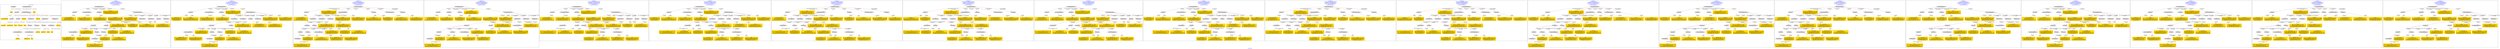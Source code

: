 digraph n0 {
fontcolor="blue"
remincross="true"
label="s05-met.json"
subgraph cluster_0 {
label="1-correct model"
n2[style="filled",color="white",fillcolor="lightgray",label="E12_Production1"];
n3[style="filled",color="white",fillcolor="lightgray",label="E21_Person1"];
n4[style="filled",color="white",fillcolor="lightgray",label="E55_Type3"];
n5[style="filled",color="white",fillcolor="lightgray",label="E52_Time-Span1"];
n6[style="filled",color="white",fillcolor="lightgray",label="E53_Place1"];
n7[style="filled",color="white",fillcolor="lightgray",label="E82_Actor_Appellation1"];
n8[shape="plaintext",style="filled",fillcolor="gold",label="Person URI"];
n9[style="filled",color="white",fillcolor="lightgray",label="E22_Man-Made_Object1"];
n10[style="filled",color="white",fillcolor="lightgray",label="E8_Acquisition1"];
n11[style="filled",color="white",fillcolor="lightgray",label="E55_Type1"];
n12[style="filled",color="white",fillcolor="lightgray",label="E55_Type2"];
n13[shape="plaintext",style="filled",fillcolor="gold",label="Description"];
n14[style="filled",color="white",fillcolor="lightgray",label="E54_Dimension1"];
n15[shape="plaintext",style="filled",fillcolor="gold",label="Object URI"];
n16[style="filled",color="white",fillcolor="lightgray",label="E33_Linguistic_Object1"];
n17[style="filled",color="white",fillcolor="lightgray",label="E55_Type4"];
n18[shape="plaintext",style="filled",fillcolor="gold",label="values"];
n19[style="filled",color="white",fillcolor="lightgray",label="E38_Image1"];
n20[shape="plaintext",style="filled",fillcolor="gold",label="image"];
n21[style="filled",color="white",fillcolor="lightgray",label="E44_Place_Appellation1"];
n22[shape="plaintext",style="filled",fillcolor="gold",label="Geography"];
n23[shape="plaintext",style="filled",fillcolor="gold",label="Date"];
n24[shape="plaintext",style="filled",fillcolor="gold",label="values"];
n25[shape="plaintext",style="filled",fillcolor="gold",label="Classification URI"];
n26[shape="plaintext",style="filled",fillcolor="gold",label="Classification"];
n27[shape="plaintext",style="filled",fillcolor="gold",label="Culture URI"];
n28[shape="plaintext",style="filled",fillcolor="gold",label="Culture"];
n29[shape="plaintext",style="filled",fillcolor="gold",label="Medium URI"];
n30[shape="plaintext",style="filled",fillcolor="gold",label="Medium"];
n31[shape="plaintext",style="filled",fillcolor="gold",label="ProvenanceTypeURI"];
n32[shape="plaintext",style="filled",fillcolor="gold",label="Appellation URI"];
n33[shape="plaintext",style="filled",fillcolor="gold",label="Who"];
n34[shape="plaintext",style="filled",fillcolor="gold",label="Credit Line"];
}
subgraph cluster_1 {
label="candidate 0\nlink coherence:0.84375\nnode coherence:0.9354838709677419\nconfidence:0.551255677973197\nmapping score:0.5418761459432759\ncost:230.009722\n-precision:0.56-recall:0.56"
n36[style="filled",color="white",fillcolor="lightgray",label="E12_Production1"];
n37[style="filled",color="white",fillcolor="lightgray",label="E21_Person1"];
n38[style="filled",color="white",fillcolor="lightgray",label="E55_Type1"];
n39[style="filled",color="white",fillcolor="lightgray",label="E67_Birth1"];
n40[style="filled",color="white",fillcolor="lightgray",label="E74_Group1"];
n41[style="filled",color="white",fillcolor="lightgray",label="E82_Actor_Appellation1"];
n42[style="filled",color="white",fillcolor="lightgray",label="E22_Man-Made_Object1"];
n43[style="filled",color="white",fillcolor="lightgray",label="E54_Dimension1"];
n44[style="filled",color="white",fillcolor="lightgray",label="E55_Type2"];
n45[style="filled",color="white",fillcolor="lightgray",label="E8_Acquisition1"];
n46[style="filled",color="white",fillcolor="lightgray",label="E33_Linguistic_Object1"];
n47[style="filled",color="white",fillcolor="lightgray",label="E55_Type3"];
n48[style="filled",color="white",fillcolor="lightgray",label="E52_Time-Span1"];
n49[style="filled",color="white",fillcolor="lightgray",label="E33_Linguistic_Object2"];
n50[style="filled",color="white",fillcolor="lightgray",label="E38_Image1"];
n51[shape="plaintext",style="filled",fillcolor="gold",label="Date\n[E52_Time-Span,P82_at_some_time_within,0.443]\n[E52_Time-Span,label,0.293]\n[E52_Time-Span,P82a_begin_of_the_begin,0.217]\n[E52_Time-Span,P82b_end_of_the_end,0.047]"];
n52[shape="plaintext",style="filled",fillcolor="gold",label="Credit Line\n[E30_Right,P3_has_note,0.44]\n[E8_Acquisition,P3_has_note,0.41]\n[E33_Linguistic_Object,P3_has_note,0.111]\n[E82_Actor_Appellation,label,0.039]"];
n53[shape="plaintext",style="filled",fillcolor="gold",label="ProvenanceTypeURI\n[E55_Type,classLink,0.752]\n[E57_Material,classLink,0.122]\n[E74_Group,classLink,0.121]\n[E33_Linguistic_Object,P3_has_note,0.006]"];
n54[shape="plaintext",style="filled",fillcolor="gold",label="Geography\n[E22_Man-Made_Object,P3_has_note,0.299]\n[E33_Linguistic_Object,P3_has_note,0.286]\n[E73_Information_Object,P3_has_note,0.277]\n[E8_Acquisition,P3_has_note,0.139]"];
n55[shape="plaintext",style="filled",fillcolor="gold",label="Appellation URI\n[E82_Actor_Appellation,classLink,0.901]\n[E21_Person,classLink,0.075]\n[E30_Right,P3_has_note,0.013]\n[E8_Acquisition,P3_has_note,0.011]"];
n56[shape="plaintext",style="filled",fillcolor="gold",label="Person URI\n[E21_Person,classLink,0.498]\n[E82_Actor_Appellation,classLink,0.349]\n[E30_Right,P3_has_note,0.084]\n[E8_Acquisition,P3_has_note,0.07]"];
n57[shape="plaintext",style="filled",fillcolor="gold",label="Culture URI\n[E74_Group,classLink,0.514]\n[E55_Type,classLink,0.18]\n[E57_Material,classLink,0.179]\n[E74_Group,label,0.127]"];
n58[shape="plaintext",style="filled",fillcolor="gold",label="values\n[E8_Acquisition,P3_has_note,0.307]\n[E33_Linguistic_Object,P3_has_note,0.27]\n[E30_Right,P3_has_note,0.236]\n[E73_Information_Object,P3_has_note,0.187]"];
n59[shape="plaintext",style="filled",fillcolor="gold",label="Description\n[E73_Information_Object,P3_has_note,0.349]\n[E33_Linguistic_Object,P3_has_note,0.304]\n[E22_Man-Made_Object,P3_has_note,0.277]\n[E8_Acquisition,P3_has_note,0.07]"];
n60[shape="plaintext",style="filled",fillcolor="gold",label="Who\n[E82_Actor_Appellation,label,0.558]\n[E22_Man-Made_Object,classLink,0.217]\n[E8_Acquisition,P3_has_note,0.115]\n[E30_Right,P3_has_note,0.11]"];
n61[shape="plaintext",style="filled",fillcolor="gold",label="Classification URI\n[E55_Type,classLink,0.703]\n[E57_Material,classLink,0.144]\n[E74_Group,classLink,0.134]\n[E55_Type,label,0.019]"];
n62[shape="plaintext",style="filled",fillcolor="gold",label="values\n[E54_Dimension,P3_has_note,0.924]\n[E82_Actor_Appellation,label,0.038]\n[E52_Time-Span,P82_at_some_time_within,0.021]\n[E33_Linguistic_Object,P3_has_note,0.017]"];
n63[shape="plaintext",style="filled",fillcolor="gold",label="Object URI\n[E22_Man-Made_Object,classLink,0.902]\n[E82_Actor_Appellation,label,0.037]\n[E30_Right,P3_has_note,0.032]\n[E8_Acquisition,P3_has_note,0.028]"];
n64[shape="plaintext",style="filled",fillcolor="gold",label="Culture\n[E74_Group,label,0.54]\n[E74_Group,classLink,0.337]\n[E8_Acquisition,P3_has_note,0.064]\n[E22_Man-Made_Object,P3_has_note,0.058]"];
n65[shape="plaintext",style="filled",fillcolor="gold",label="Classification\n[E55_Type,label,0.436]\n[E55_Type,classLink,0.291]\n[E33_Linguistic_Object,P3_has_note,0.145]\n[E73_Information_Object,P3_has_note,0.128]"];
n66[shape="plaintext",style="filled",fillcolor="gold",label="image\n[E38_Image,classLink,0.579]\n[E22_Man-Made_Object,classLink,0.407]\n[E82_Actor_Appellation,label,0.007]\n[E30_Right,P3_has_note,0.006]"];
n67[shape="plaintext",style="filled",fillcolor="gold",label="Medium URI\n[E57_Material,classLink,0.451]\n[E55_Type,classLink,0.41]\n[E74_Group,classLink,0.139]\n[E55_Type,label,0.0]"];
n68[shape="plaintext",style="filled",fillcolor="gold",label="Medium\n[E55_Type,label,0.48]\n[E29_Design_or_Procedure,P3_has_note,0.474]\n[E33_Linguistic_Object,P3_has_note,0.025]\n[E73_Information_Object,P3_has_note,0.021]"];
}
subgraph cluster_2 {
label="candidate 1\nlink coherence:0.84375\nnode coherence:0.9354838709677419\nconfidence:0.551255677973197\nmapping score:0.5418761459432759\ncost:329.009722\n-precision:0.59-recall:0.59"
n70[style="filled",color="white",fillcolor="lightgray",label="E12_Production1"];
n71[style="filled",color="white",fillcolor="lightgray",label="E21_Person1"];
n72[style="filled",color="white",fillcolor="lightgray",label="E55_Type1"];
n73[style="filled",color="white",fillcolor="lightgray",label="E67_Birth1"];
n74[style="filled",color="white",fillcolor="lightgray",label="E74_Group1"];
n75[style="filled",color="white",fillcolor="lightgray",label="E82_Actor_Appellation1"];
n76[style="filled",color="white",fillcolor="lightgray",label="E22_Man-Made_Object1"];
n77[style="filled",color="white",fillcolor="lightgray",label="E54_Dimension1"];
n78[style="filled",color="white",fillcolor="lightgray",label="E55_Type2"];
n79[style="filled",color="white",fillcolor="lightgray",label="E8_Acquisition1"];
n80[style="filled",color="white",fillcolor="lightgray",label="E33_Linguistic_Object1"];
n81[style="filled",color="white",fillcolor="lightgray",label="E55_Type3"];
n82[style="filled",color="white",fillcolor="lightgray",label="E52_Time-Span1"];
n83[style="filled",color="white",fillcolor="lightgray",label="E33_Linguistic_Object2"];
n84[style="filled",color="white",fillcolor="lightgray",label="E38_Image1"];
n85[shape="plaintext",style="filled",fillcolor="gold",label="Date\n[E52_Time-Span,P82_at_some_time_within,0.443]\n[E52_Time-Span,label,0.293]\n[E52_Time-Span,P82a_begin_of_the_begin,0.217]\n[E52_Time-Span,P82b_end_of_the_end,0.047]"];
n86[shape="plaintext",style="filled",fillcolor="gold",label="Credit Line\n[E30_Right,P3_has_note,0.44]\n[E8_Acquisition,P3_has_note,0.41]\n[E33_Linguistic_Object,P3_has_note,0.111]\n[E82_Actor_Appellation,label,0.039]"];
n87[shape="plaintext",style="filled",fillcolor="gold",label="Medium\n[E55_Type,label,0.48]\n[E29_Design_or_Procedure,P3_has_note,0.474]\n[E33_Linguistic_Object,P3_has_note,0.025]\n[E73_Information_Object,P3_has_note,0.021]"];
n88[shape="plaintext",style="filled",fillcolor="gold",label="Medium URI\n[E57_Material,classLink,0.451]\n[E55_Type,classLink,0.41]\n[E74_Group,classLink,0.139]\n[E55_Type,label,0.0]"];
n89[shape="plaintext",style="filled",fillcolor="gold",label="Geography\n[E22_Man-Made_Object,P3_has_note,0.299]\n[E33_Linguistic_Object,P3_has_note,0.286]\n[E73_Information_Object,P3_has_note,0.277]\n[E8_Acquisition,P3_has_note,0.139]"];
n90[shape="plaintext",style="filled",fillcolor="gold",label="Appellation URI\n[E82_Actor_Appellation,classLink,0.901]\n[E21_Person,classLink,0.075]\n[E30_Right,P3_has_note,0.013]\n[E8_Acquisition,P3_has_note,0.011]"];
n91[shape="plaintext",style="filled",fillcolor="gold",label="Person URI\n[E21_Person,classLink,0.498]\n[E82_Actor_Appellation,classLink,0.349]\n[E30_Right,P3_has_note,0.084]\n[E8_Acquisition,P3_has_note,0.07]"];
n92[shape="plaintext",style="filled",fillcolor="gold",label="Culture URI\n[E74_Group,classLink,0.514]\n[E55_Type,classLink,0.18]\n[E57_Material,classLink,0.179]\n[E74_Group,label,0.127]"];
n93[shape="plaintext",style="filled",fillcolor="gold",label="values\n[E8_Acquisition,P3_has_note,0.307]\n[E33_Linguistic_Object,P3_has_note,0.27]\n[E30_Right,P3_has_note,0.236]\n[E73_Information_Object,P3_has_note,0.187]"];
n94[shape="plaintext",style="filled",fillcolor="gold",label="Description\n[E73_Information_Object,P3_has_note,0.349]\n[E33_Linguistic_Object,P3_has_note,0.304]\n[E22_Man-Made_Object,P3_has_note,0.277]\n[E8_Acquisition,P3_has_note,0.07]"];
n95[shape="plaintext",style="filled",fillcolor="gold",label="Who\n[E82_Actor_Appellation,label,0.558]\n[E22_Man-Made_Object,classLink,0.217]\n[E8_Acquisition,P3_has_note,0.115]\n[E30_Right,P3_has_note,0.11]"];
n96[shape="plaintext",style="filled",fillcolor="gold",label="Classification URI\n[E55_Type,classLink,0.703]\n[E57_Material,classLink,0.144]\n[E74_Group,classLink,0.134]\n[E55_Type,label,0.019]"];
n97[shape="plaintext",style="filled",fillcolor="gold",label="values\n[E54_Dimension,P3_has_note,0.924]\n[E82_Actor_Appellation,label,0.038]\n[E52_Time-Span,P82_at_some_time_within,0.021]\n[E33_Linguistic_Object,P3_has_note,0.017]"];
n98[shape="plaintext",style="filled",fillcolor="gold",label="Object URI\n[E22_Man-Made_Object,classLink,0.902]\n[E82_Actor_Appellation,label,0.037]\n[E30_Right,P3_has_note,0.032]\n[E8_Acquisition,P3_has_note,0.028]"];
n99[shape="plaintext",style="filled",fillcolor="gold",label="Culture\n[E74_Group,label,0.54]\n[E74_Group,classLink,0.337]\n[E8_Acquisition,P3_has_note,0.064]\n[E22_Man-Made_Object,P3_has_note,0.058]"];
n100[shape="plaintext",style="filled",fillcolor="gold",label="Classification\n[E55_Type,label,0.436]\n[E55_Type,classLink,0.291]\n[E33_Linguistic_Object,P3_has_note,0.145]\n[E73_Information_Object,P3_has_note,0.128]"];
n101[shape="plaintext",style="filled",fillcolor="gold",label="image\n[E38_Image,classLink,0.579]\n[E22_Man-Made_Object,classLink,0.407]\n[E82_Actor_Appellation,label,0.007]\n[E30_Right,P3_has_note,0.006]"];
n102[shape="plaintext",style="filled",fillcolor="gold",label="ProvenanceTypeURI\n[E55_Type,classLink,0.752]\n[E57_Material,classLink,0.122]\n[E74_Group,classLink,0.121]\n[E33_Linguistic_Object,P3_has_note,0.006]"];
}
subgraph cluster_3 {
label="candidate 10\nlink coherence:0.84375\nnode coherence:0.9354838709677419\nconfidence:0.536654798001091\nmapping score:0.537009185952574\ncost:428.019734\n-precision:0.53-recall:0.53"
n104[style="filled",color="white",fillcolor="lightgray",label="E12_Production1"];
n105[style="filled",color="white",fillcolor="lightgray",label="E21_Person1"];
n106[style="filled",color="white",fillcolor="lightgray",label="E55_Type1"];
n107[style="filled",color="white",fillcolor="lightgray",label="E67_Birth1"];
n108[style="filled",color="white",fillcolor="lightgray",label="E74_Group1"];
n109[style="filled",color="white",fillcolor="lightgray",label="E82_Actor_Appellation1"];
n110[style="filled",color="white",fillcolor="lightgray",label="E22_Man-Made_Object1"];
n111[style="filled",color="white",fillcolor="lightgray",label="E54_Dimension1"];
n112[style="filled",color="white",fillcolor="lightgray",label="E8_Acquisition1"];
n113[style="filled",color="white",fillcolor="lightgray",label="E33_Linguistic_Object1"];
n114[style="filled",color="white",fillcolor="lightgray",label="E55_Type3"];
n115[style="filled",color="white",fillcolor="lightgray",label="E52_Time-Span1"];
n116[style="filled",color="white",fillcolor="lightgray",label="E33_Linguistic_Object2"];
n117[style="filled",color="white",fillcolor="lightgray",label="E38_Image1"];
n118[style="filled",color="white",fillcolor="lightgray",label="E55_Type2"];
n119[shape="plaintext",style="filled",fillcolor="gold",label="Date\n[E52_Time-Span,P82_at_some_time_within,0.443]\n[E52_Time-Span,label,0.293]\n[E52_Time-Span,P82a_begin_of_the_begin,0.217]\n[E52_Time-Span,P82b_end_of_the_end,0.047]"];
n120[shape="plaintext",style="filled",fillcolor="gold",label="values\n[E8_Acquisition,P3_has_note,0.307]\n[E33_Linguistic_Object,P3_has_note,0.27]\n[E30_Right,P3_has_note,0.236]\n[E73_Information_Object,P3_has_note,0.187]"];
n121[shape="plaintext",style="filled",fillcolor="gold",label="Medium\n[E55_Type,label,0.48]\n[E29_Design_or_Procedure,P3_has_note,0.474]\n[E33_Linguistic_Object,P3_has_note,0.025]\n[E73_Information_Object,P3_has_note,0.021]"];
n122[shape="plaintext",style="filled",fillcolor="gold",label="Medium URI\n[E57_Material,classLink,0.451]\n[E55_Type,classLink,0.41]\n[E74_Group,classLink,0.139]\n[E55_Type,label,0.0]"];
n123[shape="plaintext",style="filled",fillcolor="gold",label="Geography\n[E22_Man-Made_Object,P3_has_note,0.299]\n[E33_Linguistic_Object,P3_has_note,0.286]\n[E73_Information_Object,P3_has_note,0.277]\n[E8_Acquisition,P3_has_note,0.139]"];
n124[shape="plaintext",style="filled",fillcolor="gold",label="Appellation URI\n[E82_Actor_Appellation,classLink,0.901]\n[E21_Person,classLink,0.075]\n[E30_Right,P3_has_note,0.013]\n[E8_Acquisition,P3_has_note,0.011]"];
n125[shape="plaintext",style="filled",fillcolor="gold",label="Person URI\n[E21_Person,classLink,0.498]\n[E82_Actor_Appellation,classLink,0.349]\n[E30_Right,P3_has_note,0.084]\n[E8_Acquisition,P3_has_note,0.07]"];
n126[shape="plaintext",style="filled",fillcolor="gold",label="Culture URI\n[E74_Group,classLink,0.514]\n[E55_Type,classLink,0.18]\n[E57_Material,classLink,0.179]\n[E74_Group,label,0.127]"];
n127[shape="plaintext",style="filled",fillcolor="gold",label="Credit Line\n[E30_Right,P3_has_note,0.44]\n[E8_Acquisition,P3_has_note,0.41]\n[E33_Linguistic_Object,P3_has_note,0.111]\n[E82_Actor_Appellation,label,0.039]"];
n128[shape="plaintext",style="filled",fillcolor="gold",label="Description\n[E73_Information_Object,P3_has_note,0.349]\n[E33_Linguistic_Object,P3_has_note,0.304]\n[E22_Man-Made_Object,P3_has_note,0.277]\n[E8_Acquisition,P3_has_note,0.07]"];
n129[shape="plaintext",style="filled",fillcolor="gold",label="Who\n[E82_Actor_Appellation,label,0.558]\n[E22_Man-Made_Object,classLink,0.217]\n[E8_Acquisition,P3_has_note,0.115]\n[E30_Right,P3_has_note,0.11]"];
n130[shape="plaintext",style="filled",fillcolor="gold",label="Classification URI\n[E55_Type,classLink,0.703]\n[E57_Material,classLink,0.144]\n[E74_Group,classLink,0.134]\n[E55_Type,label,0.019]"];
n131[shape="plaintext",style="filled",fillcolor="gold",label="values\n[E54_Dimension,P3_has_note,0.924]\n[E82_Actor_Appellation,label,0.038]\n[E52_Time-Span,P82_at_some_time_within,0.021]\n[E33_Linguistic_Object,P3_has_note,0.017]"];
n132[shape="plaintext",style="filled",fillcolor="gold",label="Object URI\n[E22_Man-Made_Object,classLink,0.902]\n[E82_Actor_Appellation,label,0.037]\n[E30_Right,P3_has_note,0.032]\n[E8_Acquisition,P3_has_note,0.028]"];
n133[shape="plaintext",style="filled",fillcolor="gold",label="Culture\n[E74_Group,label,0.54]\n[E74_Group,classLink,0.337]\n[E8_Acquisition,P3_has_note,0.064]\n[E22_Man-Made_Object,P3_has_note,0.058]"];
n134[shape="plaintext",style="filled",fillcolor="gold",label="Classification\n[E55_Type,label,0.436]\n[E55_Type,classLink,0.291]\n[E33_Linguistic_Object,P3_has_note,0.145]\n[E73_Information_Object,P3_has_note,0.128]"];
n135[shape="plaintext",style="filled",fillcolor="gold",label="image\n[E38_Image,classLink,0.579]\n[E22_Man-Made_Object,classLink,0.407]\n[E82_Actor_Appellation,label,0.007]\n[E30_Right,P3_has_note,0.006]"];
n136[shape="plaintext",style="filled",fillcolor="gold",label="ProvenanceTypeURI\n[E55_Type,classLink,0.752]\n[E57_Material,classLink,0.122]\n[E74_Group,classLink,0.121]\n[E33_Linguistic_Object,P3_has_note,0.006]"];
}
subgraph cluster_4 {
label="candidate 11\nlink coherence:0.84375\nnode coherence:0.9354838709677419\nconfidence:0.536654798001091\nmapping score:0.537009185952574\ncost:428.029736\n-precision:0.53-recall:0.53"
n138[style="filled",color="white",fillcolor="lightgray",label="E12_Production1"];
n139[style="filled",color="white",fillcolor="lightgray",label="E21_Person1"];
n140[style="filled",color="white",fillcolor="lightgray",label="E55_Type1"];
n141[style="filled",color="white",fillcolor="lightgray",label="E69_Death1"];
n142[style="filled",color="white",fillcolor="lightgray",label="E74_Group1"];
n143[style="filled",color="white",fillcolor="lightgray",label="E82_Actor_Appellation1"];
n144[style="filled",color="white",fillcolor="lightgray",label="E22_Man-Made_Object1"];
n145[style="filled",color="white",fillcolor="lightgray",label="E54_Dimension1"];
n146[style="filled",color="white",fillcolor="lightgray",label="E8_Acquisition1"];
n147[style="filled",color="white",fillcolor="lightgray",label="E33_Linguistic_Object2"];
n148[style="filled",color="white",fillcolor="lightgray",label="E55_Type2"];
n149[style="filled",color="white",fillcolor="lightgray",label="E52_Time-Span3"];
n150[style="filled",color="white",fillcolor="lightgray",label="E38_Image1"];
n151[style="filled",color="white",fillcolor="lightgray",label="E55_Type3"];
n152[style="filled",color="white",fillcolor="lightgray",label="E33_Linguistic_Object1"];
n153[shape="plaintext",style="filled",fillcolor="gold",label="values\n[E8_Acquisition,P3_has_note,0.307]\n[E33_Linguistic_Object,P3_has_note,0.27]\n[E30_Right,P3_has_note,0.236]\n[E73_Information_Object,P3_has_note,0.187]"];
n154[shape="plaintext",style="filled",fillcolor="gold",label="Medium\n[E55_Type,label,0.48]\n[E29_Design_or_Procedure,P3_has_note,0.474]\n[E33_Linguistic_Object,P3_has_note,0.025]\n[E73_Information_Object,P3_has_note,0.021]"];
n155[shape="plaintext",style="filled",fillcolor="gold",label="Medium URI\n[E57_Material,classLink,0.451]\n[E55_Type,classLink,0.41]\n[E74_Group,classLink,0.139]\n[E55_Type,label,0.0]"];
n156[shape="plaintext",style="filled",fillcolor="gold",label="Geography\n[E22_Man-Made_Object,P3_has_note,0.299]\n[E33_Linguistic_Object,P3_has_note,0.286]\n[E73_Information_Object,P3_has_note,0.277]\n[E8_Acquisition,P3_has_note,0.139]"];
n157[shape="plaintext",style="filled",fillcolor="gold",label="Appellation URI\n[E82_Actor_Appellation,classLink,0.901]\n[E21_Person,classLink,0.075]\n[E30_Right,P3_has_note,0.013]\n[E8_Acquisition,P3_has_note,0.011]"];
n158[shape="plaintext",style="filled",fillcolor="gold",label="Person URI\n[E21_Person,classLink,0.498]\n[E82_Actor_Appellation,classLink,0.349]\n[E30_Right,P3_has_note,0.084]\n[E8_Acquisition,P3_has_note,0.07]"];
n159[shape="plaintext",style="filled",fillcolor="gold",label="Culture URI\n[E74_Group,classLink,0.514]\n[E55_Type,classLink,0.18]\n[E57_Material,classLink,0.179]\n[E74_Group,label,0.127]"];
n160[shape="plaintext",style="filled",fillcolor="gold",label="Credit Line\n[E30_Right,P3_has_note,0.44]\n[E8_Acquisition,P3_has_note,0.41]\n[E33_Linguistic_Object,P3_has_note,0.111]\n[E82_Actor_Appellation,label,0.039]"];
n161[shape="plaintext",style="filled",fillcolor="gold",label="Description\n[E73_Information_Object,P3_has_note,0.349]\n[E33_Linguistic_Object,P3_has_note,0.304]\n[E22_Man-Made_Object,P3_has_note,0.277]\n[E8_Acquisition,P3_has_note,0.07]"];
n162[shape="plaintext",style="filled",fillcolor="gold",label="Who\n[E82_Actor_Appellation,label,0.558]\n[E22_Man-Made_Object,classLink,0.217]\n[E8_Acquisition,P3_has_note,0.115]\n[E30_Right,P3_has_note,0.11]"];
n163[shape="plaintext",style="filled",fillcolor="gold",label="Classification URI\n[E55_Type,classLink,0.703]\n[E57_Material,classLink,0.144]\n[E74_Group,classLink,0.134]\n[E55_Type,label,0.019]"];
n164[shape="plaintext",style="filled",fillcolor="gold",label="values\n[E54_Dimension,P3_has_note,0.924]\n[E82_Actor_Appellation,label,0.038]\n[E52_Time-Span,P82_at_some_time_within,0.021]\n[E33_Linguistic_Object,P3_has_note,0.017]"];
n165[shape="plaintext",style="filled",fillcolor="gold",label="Object URI\n[E22_Man-Made_Object,classLink,0.902]\n[E82_Actor_Appellation,label,0.037]\n[E30_Right,P3_has_note,0.032]\n[E8_Acquisition,P3_has_note,0.028]"];
n166[shape="plaintext",style="filled",fillcolor="gold",label="Culture\n[E74_Group,label,0.54]\n[E74_Group,classLink,0.337]\n[E8_Acquisition,P3_has_note,0.064]\n[E22_Man-Made_Object,P3_has_note,0.058]"];
n167[shape="plaintext",style="filled",fillcolor="gold",label="Classification\n[E55_Type,label,0.436]\n[E55_Type,classLink,0.291]\n[E33_Linguistic_Object,P3_has_note,0.145]\n[E73_Information_Object,P3_has_note,0.128]"];
n168[shape="plaintext",style="filled",fillcolor="gold",label="Date\n[E52_Time-Span,P82_at_some_time_within,0.443]\n[E52_Time-Span,label,0.293]\n[E52_Time-Span,P82a_begin_of_the_begin,0.217]\n[E52_Time-Span,P82b_end_of_the_end,0.047]"];
n169[shape="plaintext",style="filled",fillcolor="gold",label="image\n[E38_Image,classLink,0.579]\n[E22_Man-Made_Object,classLink,0.407]\n[E82_Actor_Appellation,label,0.007]\n[E30_Right,P3_has_note,0.006]"];
n170[shape="plaintext",style="filled",fillcolor="gold",label="ProvenanceTypeURI\n[E55_Type,classLink,0.752]\n[E57_Material,classLink,0.122]\n[E74_Group,classLink,0.121]\n[E33_Linguistic_Object,P3_has_note,0.006]"];
}
subgraph cluster_5 {
label="candidate 12\nlink coherence:0.8387096774193549\nnode coherence:0.9354838709677419\nconfidence:0.551255677973197\nmapping score:0.5418761459432759\ncost:229.009752\n-precision:0.61-recall:0.59"
n172[style="filled",color="white",fillcolor="lightgray",label="E12_Production1"];
n173[style="filled",color="white",fillcolor="lightgray",label="E21_Person1"];
n174[style="filled",color="white",fillcolor="lightgray",label="E52_Time-Span2"];
n175[style="filled",color="white",fillcolor="lightgray",label="E55_Type1"];
n176[style="filled",color="white",fillcolor="lightgray",label="E74_Group1"];
n177[style="filled",color="white",fillcolor="lightgray",label="E82_Actor_Appellation1"];
n178[style="filled",color="white",fillcolor="lightgray",label="E22_Man-Made_Object1"];
n179[style="filled",color="white",fillcolor="lightgray",label="E54_Dimension1"];
n180[style="filled",color="white",fillcolor="lightgray",label="E55_Type2"];
n181[style="filled",color="white",fillcolor="lightgray",label="E8_Acquisition1"];
n182[style="filled",color="white",fillcolor="lightgray",label="E33_Linguistic_Object1"];
n183[style="filled",color="white",fillcolor="lightgray",label="E55_Type3"];
n184[style="filled",color="white",fillcolor="lightgray",label="E33_Linguistic_Object2"];
n185[style="filled",color="white",fillcolor="lightgray",label="E38_Image1"];
n186[shape="plaintext",style="filled",fillcolor="gold",label="Credit Line\n[E30_Right,P3_has_note,0.44]\n[E8_Acquisition,P3_has_note,0.41]\n[E33_Linguistic_Object,P3_has_note,0.111]\n[E82_Actor_Appellation,label,0.039]"];
n187[shape="plaintext",style="filled",fillcolor="gold",label="ProvenanceTypeURI\n[E55_Type,classLink,0.752]\n[E57_Material,classLink,0.122]\n[E74_Group,classLink,0.121]\n[E33_Linguistic_Object,P3_has_note,0.006]"];
n188[shape="plaintext",style="filled",fillcolor="gold",label="Date\n[E52_Time-Span,P82_at_some_time_within,0.443]\n[E52_Time-Span,label,0.293]\n[E52_Time-Span,P82a_begin_of_the_begin,0.217]\n[E52_Time-Span,P82b_end_of_the_end,0.047]"];
n189[shape="plaintext",style="filled",fillcolor="gold",label="Geography\n[E22_Man-Made_Object,P3_has_note,0.299]\n[E33_Linguistic_Object,P3_has_note,0.286]\n[E73_Information_Object,P3_has_note,0.277]\n[E8_Acquisition,P3_has_note,0.139]"];
n190[shape="plaintext",style="filled",fillcolor="gold",label="Appellation URI\n[E82_Actor_Appellation,classLink,0.901]\n[E21_Person,classLink,0.075]\n[E30_Right,P3_has_note,0.013]\n[E8_Acquisition,P3_has_note,0.011]"];
n191[shape="plaintext",style="filled",fillcolor="gold",label="Person URI\n[E21_Person,classLink,0.498]\n[E82_Actor_Appellation,classLink,0.349]\n[E30_Right,P3_has_note,0.084]\n[E8_Acquisition,P3_has_note,0.07]"];
n192[shape="plaintext",style="filled",fillcolor="gold",label="Culture URI\n[E74_Group,classLink,0.514]\n[E55_Type,classLink,0.18]\n[E57_Material,classLink,0.179]\n[E74_Group,label,0.127]"];
n193[shape="plaintext",style="filled",fillcolor="gold",label="values\n[E8_Acquisition,P3_has_note,0.307]\n[E33_Linguistic_Object,P3_has_note,0.27]\n[E30_Right,P3_has_note,0.236]\n[E73_Information_Object,P3_has_note,0.187]"];
n194[shape="plaintext",style="filled",fillcolor="gold",label="Description\n[E73_Information_Object,P3_has_note,0.349]\n[E33_Linguistic_Object,P3_has_note,0.304]\n[E22_Man-Made_Object,P3_has_note,0.277]\n[E8_Acquisition,P3_has_note,0.07]"];
n195[shape="plaintext",style="filled",fillcolor="gold",label="Who\n[E82_Actor_Appellation,label,0.558]\n[E22_Man-Made_Object,classLink,0.217]\n[E8_Acquisition,P3_has_note,0.115]\n[E30_Right,P3_has_note,0.11]"];
n196[shape="plaintext",style="filled",fillcolor="gold",label="Classification URI\n[E55_Type,classLink,0.703]\n[E57_Material,classLink,0.144]\n[E74_Group,classLink,0.134]\n[E55_Type,label,0.019]"];
n197[shape="plaintext",style="filled",fillcolor="gold",label="values\n[E54_Dimension,P3_has_note,0.924]\n[E82_Actor_Appellation,label,0.038]\n[E52_Time-Span,P82_at_some_time_within,0.021]\n[E33_Linguistic_Object,P3_has_note,0.017]"];
n198[shape="plaintext",style="filled",fillcolor="gold",label="Object URI\n[E22_Man-Made_Object,classLink,0.902]\n[E82_Actor_Appellation,label,0.037]\n[E30_Right,P3_has_note,0.032]\n[E8_Acquisition,P3_has_note,0.028]"];
n199[shape="plaintext",style="filled",fillcolor="gold",label="Culture\n[E74_Group,label,0.54]\n[E74_Group,classLink,0.337]\n[E8_Acquisition,P3_has_note,0.064]\n[E22_Man-Made_Object,P3_has_note,0.058]"];
n200[shape="plaintext",style="filled",fillcolor="gold",label="Classification\n[E55_Type,label,0.436]\n[E55_Type,classLink,0.291]\n[E33_Linguistic_Object,P3_has_note,0.145]\n[E73_Information_Object,P3_has_note,0.128]"];
n201[shape="plaintext",style="filled",fillcolor="gold",label="image\n[E38_Image,classLink,0.579]\n[E22_Man-Made_Object,classLink,0.407]\n[E82_Actor_Appellation,label,0.007]\n[E30_Right,P3_has_note,0.006]"];
n202[shape="plaintext",style="filled",fillcolor="gold",label="Medium URI\n[E57_Material,classLink,0.451]\n[E55_Type,classLink,0.41]\n[E74_Group,classLink,0.139]\n[E55_Type,label,0.0]"];
n203[shape="plaintext",style="filled",fillcolor="gold",label="Medium\n[E55_Type,label,0.48]\n[E29_Design_or_Procedure,P3_has_note,0.474]\n[E33_Linguistic_Object,P3_has_note,0.025]\n[E73_Information_Object,P3_has_note,0.021]"];
}
subgraph cluster_6 {
label="candidate 13\nlink coherence:0.8387096774193549\nnode coherence:0.9354838709677419\nconfidence:0.551255677973197\nmapping score:0.5418761459432759\ncost:328.009752\n-precision:0.65-recall:0.62"
n205[style="filled",color="white",fillcolor="lightgray",label="E12_Production1"];
n206[style="filled",color="white",fillcolor="lightgray",label="E21_Person1"];
n207[style="filled",color="white",fillcolor="lightgray",label="E52_Time-Span2"];
n208[style="filled",color="white",fillcolor="lightgray",label="E55_Type1"];
n209[style="filled",color="white",fillcolor="lightgray",label="E74_Group1"];
n210[style="filled",color="white",fillcolor="lightgray",label="E82_Actor_Appellation1"];
n211[style="filled",color="white",fillcolor="lightgray",label="E22_Man-Made_Object1"];
n212[style="filled",color="white",fillcolor="lightgray",label="E54_Dimension1"];
n213[style="filled",color="white",fillcolor="lightgray",label="E55_Type2"];
n214[style="filled",color="white",fillcolor="lightgray",label="E8_Acquisition1"];
n215[style="filled",color="white",fillcolor="lightgray",label="E33_Linguistic_Object1"];
n216[style="filled",color="white",fillcolor="lightgray",label="E55_Type3"];
n217[style="filled",color="white",fillcolor="lightgray",label="E33_Linguistic_Object2"];
n218[style="filled",color="white",fillcolor="lightgray",label="E38_Image1"];
n219[shape="plaintext",style="filled",fillcolor="gold",label="Credit Line\n[E30_Right,P3_has_note,0.44]\n[E8_Acquisition,P3_has_note,0.41]\n[E33_Linguistic_Object,P3_has_note,0.111]\n[E82_Actor_Appellation,label,0.039]"];
n220[shape="plaintext",style="filled",fillcolor="gold",label="Medium\n[E55_Type,label,0.48]\n[E29_Design_or_Procedure,P3_has_note,0.474]\n[E33_Linguistic_Object,P3_has_note,0.025]\n[E73_Information_Object,P3_has_note,0.021]"];
n221[shape="plaintext",style="filled",fillcolor="gold",label="Medium URI\n[E57_Material,classLink,0.451]\n[E55_Type,classLink,0.41]\n[E74_Group,classLink,0.139]\n[E55_Type,label,0.0]"];
n222[shape="plaintext",style="filled",fillcolor="gold",label="Date\n[E52_Time-Span,P82_at_some_time_within,0.443]\n[E52_Time-Span,label,0.293]\n[E52_Time-Span,P82a_begin_of_the_begin,0.217]\n[E52_Time-Span,P82b_end_of_the_end,0.047]"];
n223[shape="plaintext",style="filled",fillcolor="gold",label="Geography\n[E22_Man-Made_Object,P3_has_note,0.299]\n[E33_Linguistic_Object,P3_has_note,0.286]\n[E73_Information_Object,P3_has_note,0.277]\n[E8_Acquisition,P3_has_note,0.139]"];
n224[shape="plaintext",style="filled",fillcolor="gold",label="Appellation URI\n[E82_Actor_Appellation,classLink,0.901]\n[E21_Person,classLink,0.075]\n[E30_Right,P3_has_note,0.013]\n[E8_Acquisition,P3_has_note,0.011]"];
n225[shape="plaintext",style="filled",fillcolor="gold",label="Person URI\n[E21_Person,classLink,0.498]\n[E82_Actor_Appellation,classLink,0.349]\n[E30_Right,P3_has_note,0.084]\n[E8_Acquisition,P3_has_note,0.07]"];
n226[shape="plaintext",style="filled",fillcolor="gold",label="Culture URI\n[E74_Group,classLink,0.514]\n[E55_Type,classLink,0.18]\n[E57_Material,classLink,0.179]\n[E74_Group,label,0.127]"];
n227[shape="plaintext",style="filled",fillcolor="gold",label="values\n[E8_Acquisition,P3_has_note,0.307]\n[E33_Linguistic_Object,P3_has_note,0.27]\n[E30_Right,P3_has_note,0.236]\n[E73_Information_Object,P3_has_note,0.187]"];
n228[shape="plaintext",style="filled",fillcolor="gold",label="Description\n[E73_Information_Object,P3_has_note,0.349]\n[E33_Linguistic_Object,P3_has_note,0.304]\n[E22_Man-Made_Object,P3_has_note,0.277]\n[E8_Acquisition,P3_has_note,0.07]"];
n229[shape="plaintext",style="filled",fillcolor="gold",label="Who\n[E82_Actor_Appellation,label,0.558]\n[E22_Man-Made_Object,classLink,0.217]\n[E8_Acquisition,P3_has_note,0.115]\n[E30_Right,P3_has_note,0.11]"];
n230[shape="plaintext",style="filled",fillcolor="gold",label="Classification URI\n[E55_Type,classLink,0.703]\n[E57_Material,classLink,0.144]\n[E74_Group,classLink,0.134]\n[E55_Type,label,0.019]"];
n231[shape="plaintext",style="filled",fillcolor="gold",label="values\n[E54_Dimension,P3_has_note,0.924]\n[E82_Actor_Appellation,label,0.038]\n[E52_Time-Span,P82_at_some_time_within,0.021]\n[E33_Linguistic_Object,P3_has_note,0.017]"];
n232[shape="plaintext",style="filled",fillcolor="gold",label="Object URI\n[E22_Man-Made_Object,classLink,0.902]\n[E82_Actor_Appellation,label,0.037]\n[E30_Right,P3_has_note,0.032]\n[E8_Acquisition,P3_has_note,0.028]"];
n233[shape="plaintext",style="filled",fillcolor="gold",label="Culture\n[E74_Group,label,0.54]\n[E74_Group,classLink,0.337]\n[E8_Acquisition,P3_has_note,0.064]\n[E22_Man-Made_Object,P3_has_note,0.058]"];
n234[shape="plaintext",style="filled",fillcolor="gold",label="Classification\n[E55_Type,label,0.436]\n[E55_Type,classLink,0.291]\n[E33_Linguistic_Object,P3_has_note,0.145]\n[E73_Information_Object,P3_has_note,0.128]"];
n235[shape="plaintext",style="filled",fillcolor="gold",label="image\n[E38_Image,classLink,0.579]\n[E22_Man-Made_Object,classLink,0.407]\n[E82_Actor_Appellation,label,0.007]\n[E30_Right,P3_has_note,0.006]"];
n236[shape="plaintext",style="filled",fillcolor="gold",label="ProvenanceTypeURI\n[E55_Type,classLink,0.752]\n[E57_Material,classLink,0.122]\n[E74_Group,classLink,0.121]\n[E33_Linguistic_Object,P3_has_note,0.006]"];
}
subgraph cluster_7 {
label="candidate 14\nlink coherence:0.8387096774193549\nnode coherence:0.9354838709677419\nconfidence:0.551255677973197\nmapping score:0.5418761459432759\ncost:328.019764\n-precision:0.65-recall:0.62"
n238[style="filled",color="white",fillcolor="lightgray",label="E12_Production1"];
n239[style="filled",color="white",fillcolor="lightgray",label="E21_Person1"];
n240[style="filled",color="white",fillcolor="lightgray",label="E52_Time-Span2"];
n241[style="filled",color="white",fillcolor="lightgray",label="E55_Type1"];
n242[style="filled",color="white",fillcolor="lightgray",label="E74_Group1"];
n243[style="filled",color="white",fillcolor="lightgray",label="E82_Actor_Appellation1"];
n244[style="filled",color="white",fillcolor="lightgray",label="E22_Man-Made_Object1"];
n245[style="filled",color="white",fillcolor="lightgray",label="E54_Dimension1"];
n246[style="filled",color="white",fillcolor="lightgray",label="E8_Acquisition1"];
n247[style="filled",color="white",fillcolor="lightgray",label="E33_Linguistic_Object2"];
n248[style="filled",color="white",fillcolor="lightgray",label="E55_Type2"];
n249[style="filled",color="white",fillcolor="lightgray",label="E33_Linguistic_Object1"];
n250[style="filled",color="white",fillcolor="lightgray",label="E38_Image1"];
n251[style="filled",color="white",fillcolor="lightgray",label="E55_Type3"];
n252[shape="plaintext",style="filled",fillcolor="gold",label="Credit Line\n[E30_Right,P3_has_note,0.44]\n[E8_Acquisition,P3_has_note,0.41]\n[E33_Linguistic_Object,P3_has_note,0.111]\n[E82_Actor_Appellation,label,0.039]"];
n253[shape="plaintext",style="filled",fillcolor="gold",label="ProvenanceTypeURI\n[E55_Type,classLink,0.752]\n[E57_Material,classLink,0.122]\n[E74_Group,classLink,0.121]\n[E33_Linguistic_Object,P3_has_note,0.006]"];
n254[shape="plaintext",style="filled",fillcolor="gold",label="Date\n[E52_Time-Span,P82_at_some_time_within,0.443]\n[E52_Time-Span,label,0.293]\n[E52_Time-Span,P82a_begin_of_the_begin,0.217]\n[E52_Time-Span,P82b_end_of_the_end,0.047]"];
n255[shape="plaintext",style="filled",fillcolor="gold",label="Geography\n[E22_Man-Made_Object,P3_has_note,0.299]\n[E33_Linguistic_Object,P3_has_note,0.286]\n[E73_Information_Object,P3_has_note,0.277]\n[E8_Acquisition,P3_has_note,0.139]"];
n256[shape="plaintext",style="filled",fillcolor="gold",label="Appellation URI\n[E82_Actor_Appellation,classLink,0.901]\n[E21_Person,classLink,0.075]\n[E30_Right,P3_has_note,0.013]\n[E8_Acquisition,P3_has_note,0.011]"];
n257[shape="plaintext",style="filled",fillcolor="gold",label="Person URI\n[E21_Person,classLink,0.498]\n[E82_Actor_Appellation,classLink,0.349]\n[E30_Right,P3_has_note,0.084]\n[E8_Acquisition,P3_has_note,0.07]"];
n258[shape="plaintext",style="filled",fillcolor="gold",label="Culture URI\n[E74_Group,classLink,0.514]\n[E55_Type,classLink,0.18]\n[E57_Material,classLink,0.179]\n[E74_Group,label,0.127]"];
n259[shape="plaintext",style="filled",fillcolor="gold",label="values\n[E8_Acquisition,P3_has_note,0.307]\n[E33_Linguistic_Object,P3_has_note,0.27]\n[E30_Right,P3_has_note,0.236]\n[E73_Information_Object,P3_has_note,0.187]"];
n260[shape="plaintext",style="filled",fillcolor="gold",label="Description\n[E73_Information_Object,P3_has_note,0.349]\n[E33_Linguistic_Object,P3_has_note,0.304]\n[E22_Man-Made_Object,P3_has_note,0.277]\n[E8_Acquisition,P3_has_note,0.07]"];
n261[shape="plaintext",style="filled",fillcolor="gold",label="Who\n[E82_Actor_Appellation,label,0.558]\n[E22_Man-Made_Object,classLink,0.217]\n[E8_Acquisition,P3_has_note,0.115]\n[E30_Right,P3_has_note,0.11]"];
n262[shape="plaintext",style="filled",fillcolor="gold",label="Classification URI\n[E55_Type,classLink,0.703]\n[E57_Material,classLink,0.144]\n[E74_Group,classLink,0.134]\n[E55_Type,label,0.019]"];
n263[shape="plaintext",style="filled",fillcolor="gold",label="values\n[E54_Dimension,P3_has_note,0.924]\n[E82_Actor_Appellation,label,0.038]\n[E52_Time-Span,P82_at_some_time_within,0.021]\n[E33_Linguistic_Object,P3_has_note,0.017]"];
n264[shape="plaintext",style="filled",fillcolor="gold",label="Object URI\n[E22_Man-Made_Object,classLink,0.902]\n[E82_Actor_Appellation,label,0.037]\n[E30_Right,P3_has_note,0.032]\n[E8_Acquisition,P3_has_note,0.028]"];
n265[shape="plaintext",style="filled",fillcolor="gold",label="Culture\n[E74_Group,label,0.54]\n[E74_Group,classLink,0.337]\n[E8_Acquisition,P3_has_note,0.064]\n[E22_Man-Made_Object,P3_has_note,0.058]"];
n266[shape="plaintext",style="filled",fillcolor="gold",label="Classification\n[E55_Type,label,0.436]\n[E55_Type,classLink,0.291]\n[E33_Linguistic_Object,P3_has_note,0.145]\n[E73_Information_Object,P3_has_note,0.128]"];
n267[shape="plaintext",style="filled",fillcolor="gold",label="image\n[E38_Image,classLink,0.579]\n[E22_Man-Made_Object,classLink,0.407]\n[E82_Actor_Appellation,label,0.007]\n[E30_Right,P3_has_note,0.006]"];
n268[shape="plaintext",style="filled",fillcolor="gold",label="Medium URI\n[E57_Material,classLink,0.451]\n[E55_Type,classLink,0.41]\n[E74_Group,classLink,0.139]\n[E55_Type,label,0.0]"];
n269[shape="plaintext",style="filled",fillcolor="gold",label="Medium\n[E55_Type,label,0.48]\n[E29_Design_or_Procedure,P3_has_note,0.474]\n[E33_Linguistic_Object,P3_has_note,0.025]\n[E73_Information_Object,P3_has_note,0.021]"];
}
subgraph cluster_8 {
label="candidate 15\nlink coherence:0.8387096774193549\nnode coherence:0.9354838709677419\nconfidence:0.551255677973197\nmapping score:0.5418761459432759\ncost:427.019764\n-precision:0.65-recall:0.62"
n271[style="filled",color="white",fillcolor="lightgray",label="E12_Production1"];
n272[style="filled",color="white",fillcolor="lightgray",label="E21_Person1"];
n273[style="filled",color="white",fillcolor="lightgray",label="E52_Time-Span2"];
n274[style="filled",color="white",fillcolor="lightgray",label="E55_Type1"];
n275[style="filled",color="white",fillcolor="lightgray",label="E74_Group1"];
n276[style="filled",color="white",fillcolor="lightgray",label="E82_Actor_Appellation1"];
n277[style="filled",color="white",fillcolor="lightgray",label="E22_Man-Made_Object1"];
n278[style="filled",color="white",fillcolor="lightgray",label="E54_Dimension1"];
n279[style="filled",color="white",fillcolor="lightgray",label="E8_Acquisition1"];
n280[style="filled",color="white",fillcolor="lightgray",label="E33_Linguistic_Object2"];
n281[style="filled",color="white",fillcolor="lightgray",label="E55_Type2"];
n282[style="filled",color="white",fillcolor="lightgray",label="E33_Linguistic_Object1"];
n283[style="filled",color="white",fillcolor="lightgray",label="E38_Image1"];
n284[style="filled",color="white",fillcolor="lightgray",label="E55_Type3"];
n285[shape="plaintext",style="filled",fillcolor="gold",label="Credit Line\n[E30_Right,P3_has_note,0.44]\n[E8_Acquisition,P3_has_note,0.41]\n[E33_Linguistic_Object,P3_has_note,0.111]\n[E82_Actor_Appellation,label,0.039]"];
n286[shape="plaintext",style="filled",fillcolor="gold",label="Medium\n[E55_Type,label,0.48]\n[E29_Design_or_Procedure,P3_has_note,0.474]\n[E33_Linguistic_Object,P3_has_note,0.025]\n[E73_Information_Object,P3_has_note,0.021]"];
n287[shape="plaintext",style="filled",fillcolor="gold",label="Medium URI\n[E57_Material,classLink,0.451]\n[E55_Type,classLink,0.41]\n[E74_Group,classLink,0.139]\n[E55_Type,label,0.0]"];
n288[shape="plaintext",style="filled",fillcolor="gold",label="Date\n[E52_Time-Span,P82_at_some_time_within,0.443]\n[E52_Time-Span,label,0.293]\n[E52_Time-Span,P82a_begin_of_the_begin,0.217]\n[E52_Time-Span,P82b_end_of_the_end,0.047]"];
n289[shape="plaintext",style="filled",fillcolor="gold",label="Geography\n[E22_Man-Made_Object,P3_has_note,0.299]\n[E33_Linguistic_Object,P3_has_note,0.286]\n[E73_Information_Object,P3_has_note,0.277]\n[E8_Acquisition,P3_has_note,0.139]"];
n290[shape="plaintext",style="filled",fillcolor="gold",label="Appellation URI\n[E82_Actor_Appellation,classLink,0.901]\n[E21_Person,classLink,0.075]\n[E30_Right,P3_has_note,0.013]\n[E8_Acquisition,P3_has_note,0.011]"];
n291[shape="plaintext",style="filled",fillcolor="gold",label="Person URI\n[E21_Person,classLink,0.498]\n[E82_Actor_Appellation,classLink,0.349]\n[E30_Right,P3_has_note,0.084]\n[E8_Acquisition,P3_has_note,0.07]"];
n292[shape="plaintext",style="filled",fillcolor="gold",label="Culture URI\n[E74_Group,classLink,0.514]\n[E55_Type,classLink,0.18]\n[E57_Material,classLink,0.179]\n[E74_Group,label,0.127]"];
n293[shape="plaintext",style="filled",fillcolor="gold",label="values\n[E8_Acquisition,P3_has_note,0.307]\n[E33_Linguistic_Object,P3_has_note,0.27]\n[E30_Right,P3_has_note,0.236]\n[E73_Information_Object,P3_has_note,0.187]"];
n294[shape="plaintext",style="filled",fillcolor="gold",label="Description\n[E73_Information_Object,P3_has_note,0.349]\n[E33_Linguistic_Object,P3_has_note,0.304]\n[E22_Man-Made_Object,P3_has_note,0.277]\n[E8_Acquisition,P3_has_note,0.07]"];
n295[shape="plaintext",style="filled",fillcolor="gold",label="Who\n[E82_Actor_Appellation,label,0.558]\n[E22_Man-Made_Object,classLink,0.217]\n[E8_Acquisition,P3_has_note,0.115]\n[E30_Right,P3_has_note,0.11]"];
n296[shape="plaintext",style="filled",fillcolor="gold",label="Classification URI\n[E55_Type,classLink,0.703]\n[E57_Material,classLink,0.144]\n[E74_Group,classLink,0.134]\n[E55_Type,label,0.019]"];
n297[shape="plaintext",style="filled",fillcolor="gold",label="values\n[E54_Dimension,P3_has_note,0.924]\n[E82_Actor_Appellation,label,0.038]\n[E52_Time-Span,P82_at_some_time_within,0.021]\n[E33_Linguistic_Object,P3_has_note,0.017]"];
n298[shape="plaintext",style="filled",fillcolor="gold",label="Object URI\n[E22_Man-Made_Object,classLink,0.902]\n[E82_Actor_Appellation,label,0.037]\n[E30_Right,P3_has_note,0.032]\n[E8_Acquisition,P3_has_note,0.028]"];
n299[shape="plaintext",style="filled",fillcolor="gold",label="Culture\n[E74_Group,label,0.54]\n[E74_Group,classLink,0.337]\n[E8_Acquisition,P3_has_note,0.064]\n[E22_Man-Made_Object,P3_has_note,0.058]"];
n300[shape="plaintext",style="filled",fillcolor="gold",label="Classification\n[E55_Type,label,0.436]\n[E55_Type,classLink,0.291]\n[E33_Linguistic_Object,P3_has_note,0.145]\n[E73_Information_Object,P3_has_note,0.128]"];
n301[shape="plaintext",style="filled",fillcolor="gold",label="image\n[E38_Image,classLink,0.579]\n[E22_Man-Made_Object,classLink,0.407]\n[E82_Actor_Appellation,label,0.007]\n[E30_Right,P3_has_note,0.006]"];
n302[shape="plaintext",style="filled",fillcolor="gold",label="ProvenanceTypeURI\n[E55_Type,classLink,0.752]\n[E57_Material,classLink,0.122]\n[E74_Group,classLink,0.121]\n[E33_Linguistic_Object,P3_has_note,0.006]"];
}
subgraph cluster_9 {
label="candidate 16\nlink coherence:0.8387096774193549\nnode coherence:0.9354838709677419\nconfidence:0.536654798001091\nmapping score:0.537009185952574\ncost:229.009752\n-precision:0.58-recall:0.56"
n304[style="filled",color="white",fillcolor="lightgray",label="E12_Production1"];
n305[style="filled",color="white",fillcolor="lightgray",label="E21_Person1"];
n306[style="filled",color="white",fillcolor="lightgray",label="E52_Time-Span2"];
n307[style="filled",color="white",fillcolor="lightgray",label="E55_Type1"];
n308[style="filled",color="white",fillcolor="lightgray",label="E74_Group1"];
n309[style="filled",color="white",fillcolor="lightgray",label="E82_Actor_Appellation1"];
n310[style="filled",color="white",fillcolor="lightgray",label="E22_Man-Made_Object1"];
n311[style="filled",color="white",fillcolor="lightgray",label="E54_Dimension1"];
n312[style="filled",color="white",fillcolor="lightgray",label="E55_Type2"];
n313[style="filled",color="white",fillcolor="lightgray",label="E8_Acquisition1"];
n314[style="filled",color="white",fillcolor="lightgray",label="E33_Linguistic_Object1"];
n315[style="filled",color="white",fillcolor="lightgray",label="E55_Type3"];
n316[style="filled",color="white",fillcolor="lightgray",label="E33_Linguistic_Object2"];
n317[style="filled",color="white",fillcolor="lightgray",label="E38_Image1"];
n318[shape="plaintext",style="filled",fillcolor="gold",label="values\n[E8_Acquisition,P3_has_note,0.307]\n[E33_Linguistic_Object,P3_has_note,0.27]\n[E30_Right,P3_has_note,0.236]\n[E73_Information_Object,P3_has_note,0.187]"];
n319[shape="plaintext",style="filled",fillcolor="gold",label="ProvenanceTypeURI\n[E55_Type,classLink,0.752]\n[E57_Material,classLink,0.122]\n[E74_Group,classLink,0.121]\n[E33_Linguistic_Object,P3_has_note,0.006]"];
n320[shape="plaintext",style="filled",fillcolor="gold",label="Date\n[E52_Time-Span,P82_at_some_time_within,0.443]\n[E52_Time-Span,label,0.293]\n[E52_Time-Span,P82a_begin_of_the_begin,0.217]\n[E52_Time-Span,P82b_end_of_the_end,0.047]"];
n321[shape="plaintext",style="filled",fillcolor="gold",label="Geography\n[E22_Man-Made_Object,P3_has_note,0.299]\n[E33_Linguistic_Object,P3_has_note,0.286]\n[E73_Information_Object,P3_has_note,0.277]\n[E8_Acquisition,P3_has_note,0.139]"];
n322[shape="plaintext",style="filled",fillcolor="gold",label="Appellation URI\n[E82_Actor_Appellation,classLink,0.901]\n[E21_Person,classLink,0.075]\n[E30_Right,P3_has_note,0.013]\n[E8_Acquisition,P3_has_note,0.011]"];
n323[shape="plaintext",style="filled",fillcolor="gold",label="Person URI\n[E21_Person,classLink,0.498]\n[E82_Actor_Appellation,classLink,0.349]\n[E30_Right,P3_has_note,0.084]\n[E8_Acquisition,P3_has_note,0.07]"];
n324[shape="plaintext",style="filled",fillcolor="gold",label="Culture URI\n[E74_Group,classLink,0.514]\n[E55_Type,classLink,0.18]\n[E57_Material,classLink,0.179]\n[E74_Group,label,0.127]"];
n325[shape="plaintext",style="filled",fillcolor="gold",label="Credit Line\n[E30_Right,P3_has_note,0.44]\n[E8_Acquisition,P3_has_note,0.41]\n[E33_Linguistic_Object,P3_has_note,0.111]\n[E82_Actor_Appellation,label,0.039]"];
n326[shape="plaintext",style="filled",fillcolor="gold",label="Description\n[E73_Information_Object,P3_has_note,0.349]\n[E33_Linguistic_Object,P3_has_note,0.304]\n[E22_Man-Made_Object,P3_has_note,0.277]\n[E8_Acquisition,P3_has_note,0.07]"];
n327[shape="plaintext",style="filled",fillcolor="gold",label="Who\n[E82_Actor_Appellation,label,0.558]\n[E22_Man-Made_Object,classLink,0.217]\n[E8_Acquisition,P3_has_note,0.115]\n[E30_Right,P3_has_note,0.11]"];
n328[shape="plaintext",style="filled",fillcolor="gold",label="Classification URI\n[E55_Type,classLink,0.703]\n[E57_Material,classLink,0.144]\n[E74_Group,classLink,0.134]\n[E55_Type,label,0.019]"];
n329[shape="plaintext",style="filled",fillcolor="gold",label="values\n[E54_Dimension,P3_has_note,0.924]\n[E82_Actor_Appellation,label,0.038]\n[E52_Time-Span,P82_at_some_time_within,0.021]\n[E33_Linguistic_Object,P3_has_note,0.017]"];
n330[shape="plaintext",style="filled",fillcolor="gold",label="Object URI\n[E22_Man-Made_Object,classLink,0.902]\n[E82_Actor_Appellation,label,0.037]\n[E30_Right,P3_has_note,0.032]\n[E8_Acquisition,P3_has_note,0.028]"];
n331[shape="plaintext",style="filled",fillcolor="gold",label="Culture\n[E74_Group,label,0.54]\n[E74_Group,classLink,0.337]\n[E8_Acquisition,P3_has_note,0.064]\n[E22_Man-Made_Object,P3_has_note,0.058]"];
n332[shape="plaintext",style="filled",fillcolor="gold",label="Classification\n[E55_Type,label,0.436]\n[E55_Type,classLink,0.291]\n[E33_Linguistic_Object,P3_has_note,0.145]\n[E73_Information_Object,P3_has_note,0.128]"];
n333[shape="plaintext",style="filled",fillcolor="gold",label="image\n[E38_Image,classLink,0.579]\n[E22_Man-Made_Object,classLink,0.407]\n[E82_Actor_Appellation,label,0.007]\n[E30_Right,P3_has_note,0.006]"];
n334[shape="plaintext",style="filled",fillcolor="gold",label="Medium URI\n[E57_Material,classLink,0.451]\n[E55_Type,classLink,0.41]\n[E74_Group,classLink,0.139]\n[E55_Type,label,0.0]"];
n335[shape="plaintext",style="filled",fillcolor="gold",label="Medium\n[E55_Type,label,0.48]\n[E29_Design_or_Procedure,P3_has_note,0.474]\n[E33_Linguistic_Object,P3_has_note,0.025]\n[E73_Information_Object,P3_has_note,0.021]"];
}
subgraph cluster_10 {
label="candidate 17\nlink coherence:0.8387096774193549\nnode coherence:0.9354838709677419\nconfidence:0.536654798001091\nmapping score:0.537009185952574\ncost:328.009752\n-precision:0.61-recall:0.59"
n337[style="filled",color="white",fillcolor="lightgray",label="E12_Production1"];
n338[style="filled",color="white",fillcolor="lightgray",label="E21_Person1"];
n339[style="filled",color="white",fillcolor="lightgray",label="E52_Time-Span2"];
n340[style="filled",color="white",fillcolor="lightgray",label="E55_Type1"];
n341[style="filled",color="white",fillcolor="lightgray",label="E74_Group1"];
n342[style="filled",color="white",fillcolor="lightgray",label="E82_Actor_Appellation1"];
n343[style="filled",color="white",fillcolor="lightgray",label="E22_Man-Made_Object1"];
n344[style="filled",color="white",fillcolor="lightgray",label="E54_Dimension1"];
n345[style="filled",color="white",fillcolor="lightgray",label="E55_Type2"];
n346[style="filled",color="white",fillcolor="lightgray",label="E8_Acquisition1"];
n347[style="filled",color="white",fillcolor="lightgray",label="E33_Linguistic_Object1"];
n348[style="filled",color="white",fillcolor="lightgray",label="E55_Type3"];
n349[style="filled",color="white",fillcolor="lightgray",label="E33_Linguistic_Object2"];
n350[style="filled",color="white",fillcolor="lightgray",label="E38_Image1"];
n351[shape="plaintext",style="filled",fillcolor="gold",label="values\n[E8_Acquisition,P3_has_note,0.307]\n[E33_Linguistic_Object,P3_has_note,0.27]\n[E30_Right,P3_has_note,0.236]\n[E73_Information_Object,P3_has_note,0.187]"];
n352[shape="plaintext",style="filled",fillcolor="gold",label="Medium\n[E55_Type,label,0.48]\n[E29_Design_or_Procedure,P3_has_note,0.474]\n[E33_Linguistic_Object,P3_has_note,0.025]\n[E73_Information_Object,P3_has_note,0.021]"];
n353[shape="plaintext",style="filled",fillcolor="gold",label="Medium URI\n[E57_Material,classLink,0.451]\n[E55_Type,classLink,0.41]\n[E74_Group,classLink,0.139]\n[E55_Type,label,0.0]"];
n354[shape="plaintext",style="filled",fillcolor="gold",label="Date\n[E52_Time-Span,P82_at_some_time_within,0.443]\n[E52_Time-Span,label,0.293]\n[E52_Time-Span,P82a_begin_of_the_begin,0.217]\n[E52_Time-Span,P82b_end_of_the_end,0.047]"];
n355[shape="plaintext",style="filled",fillcolor="gold",label="Geography\n[E22_Man-Made_Object,P3_has_note,0.299]\n[E33_Linguistic_Object,P3_has_note,0.286]\n[E73_Information_Object,P3_has_note,0.277]\n[E8_Acquisition,P3_has_note,0.139]"];
n356[shape="plaintext",style="filled",fillcolor="gold",label="Appellation URI\n[E82_Actor_Appellation,classLink,0.901]\n[E21_Person,classLink,0.075]\n[E30_Right,P3_has_note,0.013]\n[E8_Acquisition,P3_has_note,0.011]"];
n357[shape="plaintext",style="filled",fillcolor="gold",label="Person URI\n[E21_Person,classLink,0.498]\n[E82_Actor_Appellation,classLink,0.349]\n[E30_Right,P3_has_note,0.084]\n[E8_Acquisition,P3_has_note,0.07]"];
n358[shape="plaintext",style="filled",fillcolor="gold",label="Culture URI\n[E74_Group,classLink,0.514]\n[E55_Type,classLink,0.18]\n[E57_Material,classLink,0.179]\n[E74_Group,label,0.127]"];
n359[shape="plaintext",style="filled",fillcolor="gold",label="Credit Line\n[E30_Right,P3_has_note,0.44]\n[E8_Acquisition,P3_has_note,0.41]\n[E33_Linguistic_Object,P3_has_note,0.111]\n[E82_Actor_Appellation,label,0.039]"];
n360[shape="plaintext",style="filled",fillcolor="gold",label="Description\n[E73_Information_Object,P3_has_note,0.349]\n[E33_Linguistic_Object,P3_has_note,0.304]\n[E22_Man-Made_Object,P3_has_note,0.277]\n[E8_Acquisition,P3_has_note,0.07]"];
n361[shape="plaintext",style="filled",fillcolor="gold",label="Who\n[E82_Actor_Appellation,label,0.558]\n[E22_Man-Made_Object,classLink,0.217]\n[E8_Acquisition,P3_has_note,0.115]\n[E30_Right,P3_has_note,0.11]"];
n362[shape="plaintext",style="filled",fillcolor="gold",label="Classification URI\n[E55_Type,classLink,0.703]\n[E57_Material,classLink,0.144]\n[E74_Group,classLink,0.134]\n[E55_Type,label,0.019]"];
n363[shape="plaintext",style="filled",fillcolor="gold",label="values\n[E54_Dimension,P3_has_note,0.924]\n[E82_Actor_Appellation,label,0.038]\n[E52_Time-Span,P82_at_some_time_within,0.021]\n[E33_Linguistic_Object,P3_has_note,0.017]"];
n364[shape="plaintext",style="filled",fillcolor="gold",label="Object URI\n[E22_Man-Made_Object,classLink,0.902]\n[E82_Actor_Appellation,label,0.037]\n[E30_Right,P3_has_note,0.032]\n[E8_Acquisition,P3_has_note,0.028]"];
n365[shape="plaintext",style="filled",fillcolor="gold",label="Culture\n[E74_Group,label,0.54]\n[E74_Group,classLink,0.337]\n[E8_Acquisition,P3_has_note,0.064]\n[E22_Man-Made_Object,P3_has_note,0.058]"];
n366[shape="plaintext",style="filled",fillcolor="gold",label="Classification\n[E55_Type,label,0.436]\n[E55_Type,classLink,0.291]\n[E33_Linguistic_Object,P3_has_note,0.145]\n[E73_Information_Object,P3_has_note,0.128]"];
n367[shape="plaintext",style="filled",fillcolor="gold",label="image\n[E38_Image,classLink,0.579]\n[E22_Man-Made_Object,classLink,0.407]\n[E82_Actor_Appellation,label,0.007]\n[E30_Right,P3_has_note,0.006]"];
n368[shape="plaintext",style="filled",fillcolor="gold",label="ProvenanceTypeURI\n[E55_Type,classLink,0.752]\n[E57_Material,classLink,0.122]\n[E74_Group,classLink,0.121]\n[E33_Linguistic_Object,P3_has_note,0.006]"];
}
subgraph cluster_11 {
label="candidate 18\nlink coherence:0.8387096774193549\nnode coherence:0.9354838709677419\nconfidence:0.536654798001091\nmapping score:0.537009185952574\ncost:328.019764\n-precision:0.58-recall:0.56"
n370[style="filled",color="white",fillcolor="lightgray",label="E12_Production1"];
n371[style="filled",color="white",fillcolor="lightgray",label="E21_Person1"];
n372[style="filled",color="white",fillcolor="lightgray",label="E52_Time-Span2"];
n373[style="filled",color="white",fillcolor="lightgray",label="E55_Type1"];
n374[style="filled",color="white",fillcolor="lightgray",label="E74_Group1"];
n375[style="filled",color="white",fillcolor="lightgray",label="E82_Actor_Appellation1"];
n376[style="filled",color="white",fillcolor="lightgray",label="E22_Man-Made_Object1"];
n377[style="filled",color="white",fillcolor="lightgray",label="E54_Dimension1"];
n378[style="filled",color="white",fillcolor="lightgray",label="E8_Acquisition1"];
n379[style="filled",color="white",fillcolor="lightgray",label="E33_Linguistic_Object2"];
n380[style="filled",color="white",fillcolor="lightgray",label="E55_Type2"];
n381[style="filled",color="white",fillcolor="lightgray",label="E33_Linguistic_Object1"];
n382[style="filled",color="white",fillcolor="lightgray",label="E38_Image1"];
n383[style="filled",color="white",fillcolor="lightgray",label="E55_Type3"];
n384[shape="plaintext",style="filled",fillcolor="gold",label="values\n[E8_Acquisition,P3_has_note,0.307]\n[E33_Linguistic_Object,P3_has_note,0.27]\n[E30_Right,P3_has_note,0.236]\n[E73_Information_Object,P3_has_note,0.187]"];
n385[shape="plaintext",style="filled",fillcolor="gold",label="ProvenanceTypeURI\n[E55_Type,classLink,0.752]\n[E57_Material,classLink,0.122]\n[E74_Group,classLink,0.121]\n[E33_Linguistic_Object,P3_has_note,0.006]"];
n386[shape="plaintext",style="filled",fillcolor="gold",label="Date\n[E52_Time-Span,P82_at_some_time_within,0.443]\n[E52_Time-Span,label,0.293]\n[E52_Time-Span,P82a_begin_of_the_begin,0.217]\n[E52_Time-Span,P82b_end_of_the_end,0.047]"];
n387[shape="plaintext",style="filled",fillcolor="gold",label="Geography\n[E22_Man-Made_Object,P3_has_note,0.299]\n[E33_Linguistic_Object,P3_has_note,0.286]\n[E73_Information_Object,P3_has_note,0.277]\n[E8_Acquisition,P3_has_note,0.139]"];
n388[shape="plaintext",style="filled",fillcolor="gold",label="Appellation URI\n[E82_Actor_Appellation,classLink,0.901]\n[E21_Person,classLink,0.075]\n[E30_Right,P3_has_note,0.013]\n[E8_Acquisition,P3_has_note,0.011]"];
n389[shape="plaintext",style="filled",fillcolor="gold",label="Person URI\n[E21_Person,classLink,0.498]\n[E82_Actor_Appellation,classLink,0.349]\n[E30_Right,P3_has_note,0.084]\n[E8_Acquisition,P3_has_note,0.07]"];
n390[shape="plaintext",style="filled",fillcolor="gold",label="Culture URI\n[E74_Group,classLink,0.514]\n[E55_Type,classLink,0.18]\n[E57_Material,classLink,0.179]\n[E74_Group,label,0.127]"];
n391[shape="plaintext",style="filled",fillcolor="gold",label="Credit Line\n[E30_Right,P3_has_note,0.44]\n[E8_Acquisition,P3_has_note,0.41]\n[E33_Linguistic_Object,P3_has_note,0.111]\n[E82_Actor_Appellation,label,0.039]"];
n392[shape="plaintext",style="filled",fillcolor="gold",label="Description\n[E73_Information_Object,P3_has_note,0.349]\n[E33_Linguistic_Object,P3_has_note,0.304]\n[E22_Man-Made_Object,P3_has_note,0.277]\n[E8_Acquisition,P3_has_note,0.07]"];
n393[shape="plaintext",style="filled",fillcolor="gold",label="Who\n[E82_Actor_Appellation,label,0.558]\n[E22_Man-Made_Object,classLink,0.217]\n[E8_Acquisition,P3_has_note,0.115]\n[E30_Right,P3_has_note,0.11]"];
n394[shape="plaintext",style="filled",fillcolor="gold",label="Classification URI\n[E55_Type,classLink,0.703]\n[E57_Material,classLink,0.144]\n[E74_Group,classLink,0.134]\n[E55_Type,label,0.019]"];
n395[shape="plaintext",style="filled",fillcolor="gold",label="values\n[E54_Dimension,P3_has_note,0.924]\n[E82_Actor_Appellation,label,0.038]\n[E52_Time-Span,P82_at_some_time_within,0.021]\n[E33_Linguistic_Object,P3_has_note,0.017]"];
n396[shape="plaintext",style="filled",fillcolor="gold",label="Object URI\n[E22_Man-Made_Object,classLink,0.902]\n[E82_Actor_Appellation,label,0.037]\n[E30_Right,P3_has_note,0.032]\n[E8_Acquisition,P3_has_note,0.028]"];
n397[shape="plaintext",style="filled",fillcolor="gold",label="Culture\n[E74_Group,label,0.54]\n[E74_Group,classLink,0.337]\n[E8_Acquisition,P3_has_note,0.064]\n[E22_Man-Made_Object,P3_has_note,0.058]"];
n398[shape="plaintext",style="filled",fillcolor="gold",label="Classification\n[E55_Type,label,0.436]\n[E55_Type,classLink,0.291]\n[E33_Linguistic_Object,P3_has_note,0.145]\n[E73_Information_Object,P3_has_note,0.128]"];
n399[shape="plaintext",style="filled",fillcolor="gold",label="image\n[E38_Image,classLink,0.579]\n[E22_Man-Made_Object,classLink,0.407]\n[E82_Actor_Appellation,label,0.007]\n[E30_Right,P3_has_note,0.006]"];
n400[shape="plaintext",style="filled",fillcolor="gold",label="Medium URI\n[E57_Material,classLink,0.451]\n[E55_Type,classLink,0.41]\n[E74_Group,classLink,0.139]\n[E55_Type,label,0.0]"];
n401[shape="plaintext",style="filled",fillcolor="gold",label="Medium\n[E55_Type,label,0.48]\n[E29_Design_or_Procedure,P3_has_note,0.474]\n[E33_Linguistic_Object,P3_has_note,0.025]\n[E73_Information_Object,P3_has_note,0.021]"];
}
subgraph cluster_12 {
label="candidate 19\nlink coherence:0.8387096774193549\nnode coherence:0.9354838709677419\nconfidence:0.536654798001091\nmapping score:0.537009185952574\ncost:427.019764\n-precision:0.58-recall:0.56"
n403[style="filled",color="white",fillcolor="lightgray",label="E12_Production1"];
n404[style="filled",color="white",fillcolor="lightgray",label="E21_Person1"];
n405[style="filled",color="white",fillcolor="lightgray",label="E52_Time-Span2"];
n406[style="filled",color="white",fillcolor="lightgray",label="E55_Type1"];
n407[style="filled",color="white",fillcolor="lightgray",label="E74_Group1"];
n408[style="filled",color="white",fillcolor="lightgray",label="E82_Actor_Appellation1"];
n409[style="filled",color="white",fillcolor="lightgray",label="E22_Man-Made_Object1"];
n410[style="filled",color="white",fillcolor="lightgray",label="E54_Dimension1"];
n411[style="filled",color="white",fillcolor="lightgray",label="E8_Acquisition1"];
n412[style="filled",color="white",fillcolor="lightgray",label="E33_Linguistic_Object2"];
n413[style="filled",color="white",fillcolor="lightgray",label="E55_Type2"];
n414[style="filled",color="white",fillcolor="lightgray",label="E33_Linguistic_Object1"];
n415[style="filled",color="white",fillcolor="lightgray",label="E38_Image1"];
n416[style="filled",color="white",fillcolor="lightgray",label="E55_Type3"];
n417[shape="plaintext",style="filled",fillcolor="gold",label="values\n[E8_Acquisition,P3_has_note,0.307]\n[E33_Linguistic_Object,P3_has_note,0.27]\n[E30_Right,P3_has_note,0.236]\n[E73_Information_Object,P3_has_note,0.187]"];
n418[shape="plaintext",style="filled",fillcolor="gold",label="Medium\n[E55_Type,label,0.48]\n[E29_Design_or_Procedure,P3_has_note,0.474]\n[E33_Linguistic_Object,P3_has_note,0.025]\n[E73_Information_Object,P3_has_note,0.021]"];
n419[shape="plaintext",style="filled",fillcolor="gold",label="Medium URI\n[E57_Material,classLink,0.451]\n[E55_Type,classLink,0.41]\n[E74_Group,classLink,0.139]\n[E55_Type,label,0.0]"];
n420[shape="plaintext",style="filled",fillcolor="gold",label="Date\n[E52_Time-Span,P82_at_some_time_within,0.443]\n[E52_Time-Span,label,0.293]\n[E52_Time-Span,P82a_begin_of_the_begin,0.217]\n[E52_Time-Span,P82b_end_of_the_end,0.047]"];
n421[shape="plaintext",style="filled",fillcolor="gold",label="Geography\n[E22_Man-Made_Object,P3_has_note,0.299]\n[E33_Linguistic_Object,P3_has_note,0.286]\n[E73_Information_Object,P3_has_note,0.277]\n[E8_Acquisition,P3_has_note,0.139]"];
n422[shape="plaintext",style="filled",fillcolor="gold",label="Appellation URI\n[E82_Actor_Appellation,classLink,0.901]\n[E21_Person,classLink,0.075]\n[E30_Right,P3_has_note,0.013]\n[E8_Acquisition,P3_has_note,0.011]"];
n423[shape="plaintext",style="filled",fillcolor="gold",label="Person URI\n[E21_Person,classLink,0.498]\n[E82_Actor_Appellation,classLink,0.349]\n[E30_Right,P3_has_note,0.084]\n[E8_Acquisition,P3_has_note,0.07]"];
n424[shape="plaintext",style="filled",fillcolor="gold",label="Culture URI\n[E74_Group,classLink,0.514]\n[E55_Type,classLink,0.18]\n[E57_Material,classLink,0.179]\n[E74_Group,label,0.127]"];
n425[shape="plaintext",style="filled",fillcolor="gold",label="Credit Line\n[E30_Right,P3_has_note,0.44]\n[E8_Acquisition,P3_has_note,0.41]\n[E33_Linguistic_Object,P3_has_note,0.111]\n[E82_Actor_Appellation,label,0.039]"];
n426[shape="plaintext",style="filled",fillcolor="gold",label="Description\n[E73_Information_Object,P3_has_note,0.349]\n[E33_Linguistic_Object,P3_has_note,0.304]\n[E22_Man-Made_Object,P3_has_note,0.277]\n[E8_Acquisition,P3_has_note,0.07]"];
n427[shape="plaintext",style="filled",fillcolor="gold",label="Who\n[E82_Actor_Appellation,label,0.558]\n[E22_Man-Made_Object,classLink,0.217]\n[E8_Acquisition,P3_has_note,0.115]\n[E30_Right,P3_has_note,0.11]"];
n428[shape="plaintext",style="filled",fillcolor="gold",label="Classification URI\n[E55_Type,classLink,0.703]\n[E57_Material,classLink,0.144]\n[E74_Group,classLink,0.134]\n[E55_Type,label,0.019]"];
n429[shape="plaintext",style="filled",fillcolor="gold",label="values\n[E54_Dimension,P3_has_note,0.924]\n[E82_Actor_Appellation,label,0.038]\n[E52_Time-Span,P82_at_some_time_within,0.021]\n[E33_Linguistic_Object,P3_has_note,0.017]"];
n430[shape="plaintext",style="filled",fillcolor="gold",label="Object URI\n[E22_Man-Made_Object,classLink,0.902]\n[E82_Actor_Appellation,label,0.037]\n[E30_Right,P3_has_note,0.032]\n[E8_Acquisition,P3_has_note,0.028]"];
n431[shape="plaintext",style="filled",fillcolor="gold",label="Culture\n[E74_Group,label,0.54]\n[E74_Group,classLink,0.337]\n[E8_Acquisition,P3_has_note,0.064]\n[E22_Man-Made_Object,P3_has_note,0.058]"];
n432[shape="plaintext",style="filled",fillcolor="gold",label="Classification\n[E55_Type,label,0.436]\n[E55_Type,classLink,0.291]\n[E33_Linguistic_Object,P3_has_note,0.145]\n[E73_Information_Object,P3_has_note,0.128]"];
n433[shape="plaintext",style="filled",fillcolor="gold",label="image\n[E38_Image,classLink,0.579]\n[E22_Man-Made_Object,classLink,0.407]\n[E82_Actor_Appellation,label,0.007]\n[E30_Right,P3_has_note,0.006]"];
n434[shape="plaintext",style="filled",fillcolor="gold",label="ProvenanceTypeURI\n[E55_Type,classLink,0.752]\n[E57_Material,classLink,0.122]\n[E74_Group,classLink,0.121]\n[E33_Linguistic_Object,P3_has_note,0.006]"];
}
subgraph cluster_13 {
label="candidate 2\nlink coherence:0.84375\nnode coherence:0.9354838709677419\nconfidence:0.551255677973197\nmapping score:0.5418761459432759\ncost:329.019734\n-precision:0.56-recall:0.56"
n436[style="filled",color="white",fillcolor="lightgray",label="E12_Production1"];
n437[style="filled",color="white",fillcolor="lightgray",label="E21_Person1"];
n438[style="filled",color="white",fillcolor="lightgray",label="E55_Type1"];
n439[style="filled",color="white",fillcolor="lightgray",label="E67_Birth1"];
n440[style="filled",color="white",fillcolor="lightgray",label="E74_Group1"];
n441[style="filled",color="white",fillcolor="lightgray",label="E82_Actor_Appellation1"];
n442[style="filled",color="white",fillcolor="lightgray",label="E22_Man-Made_Object1"];
n443[style="filled",color="white",fillcolor="lightgray",label="E54_Dimension1"];
n444[style="filled",color="white",fillcolor="lightgray",label="E8_Acquisition1"];
n445[style="filled",color="white",fillcolor="lightgray",label="E33_Linguistic_Object1"];
n446[style="filled",color="white",fillcolor="lightgray",label="E55_Type3"];
n447[style="filled",color="white",fillcolor="lightgray",label="E52_Time-Span1"];
n448[style="filled",color="white",fillcolor="lightgray",label="E33_Linguistic_Object2"];
n449[style="filled",color="white",fillcolor="lightgray",label="E38_Image1"];
n450[style="filled",color="white",fillcolor="lightgray",label="E55_Type2"];
n451[shape="plaintext",style="filled",fillcolor="gold",label="Date\n[E52_Time-Span,P82_at_some_time_within,0.443]\n[E52_Time-Span,label,0.293]\n[E52_Time-Span,P82a_begin_of_the_begin,0.217]\n[E52_Time-Span,P82b_end_of_the_end,0.047]"];
n452[shape="plaintext",style="filled",fillcolor="gold",label="Credit Line\n[E30_Right,P3_has_note,0.44]\n[E8_Acquisition,P3_has_note,0.41]\n[E33_Linguistic_Object,P3_has_note,0.111]\n[E82_Actor_Appellation,label,0.039]"];
n453[shape="plaintext",style="filled",fillcolor="gold",label="ProvenanceTypeURI\n[E55_Type,classLink,0.752]\n[E57_Material,classLink,0.122]\n[E74_Group,classLink,0.121]\n[E33_Linguistic_Object,P3_has_note,0.006]"];
n454[shape="plaintext",style="filled",fillcolor="gold",label="Geography\n[E22_Man-Made_Object,P3_has_note,0.299]\n[E33_Linguistic_Object,P3_has_note,0.286]\n[E73_Information_Object,P3_has_note,0.277]\n[E8_Acquisition,P3_has_note,0.139]"];
n455[shape="plaintext",style="filled",fillcolor="gold",label="Appellation URI\n[E82_Actor_Appellation,classLink,0.901]\n[E21_Person,classLink,0.075]\n[E30_Right,P3_has_note,0.013]\n[E8_Acquisition,P3_has_note,0.011]"];
n456[shape="plaintext",style="filled",fillcolor="gold",label="Person URI\n[E21_Person,classLink,0.498]\n[E82_Actor_Appellation,classLink,0.349]\n[E30_Right,P3_has_note,0.084]\n[E8_Acquisition,P3_has_note,0.07]"];
n457[shape="plaintext",style="filled",fillcolor="gold",label="Culture URI\n[E74_Group,classLink,0.514]\n[E55_Type,classLink,0.18]\n[E57_Material,classLink,0.179]\n[E74_Group,label,0.127]"];
n458[shape="plaintext",style="filled",fillcolor="gold",label="values\n[E8_Acquisition,P3_has_note,0.307]\n[E33_Linguistic_Object,P3_has_note,0.27]\n[E30_Right,P3_has_note,0.236]\n[E73_Information_Object,P3_has_note,0.187]"];
n459[shape="plaintext",style="filled",fillcolor="gold",label="Description\n[E73_Information_Object,P3_has_note,0.349]\n[E33_Linguistic_Object,P3_has_note,0.304]\n[E22_Man-Made_Object,P3_has_note,0.277]\n[E8_Acquisition,P3_has_note,0.07]"];
n460[shape="plaintext",style="filled",fillcolor="gold",label="Who\n[E82_Actor_Appellation,label,0.558]\n[E22_Man-Made_Object,classLink,0.217]\n[E8_Acquisition,P3_has_note,0.115]\n[E30_Right,P3_has_note,0.11]"];
n461[shape="plaintext",style="filled",fillcolor="gold",label="Classification URI\n[E55_Type,classLink,0.703]\n[E57_Material,classLink,0.144]\n[E74_Group,classLink,0.134]\n[E55_Type,label,0.019]"];
n462[shape="plaintext",style="filled",fillcolor="gold",label="values\n[E54_Dimension,P3_has_note,0.924]\n[E82_Actor_Appellation,label,0.038]\n[E52_Time-Span,P82_at_some_time_within,0.021]\n[E33_Linguistic_Object,P3_has_note,0.017]"];
n463[shape="plaintext",style="filled",fillcolor="gold",label="Object URI\n[E22_Man-Made_Object,classLink,0.902]\n[E82_Actor_Appellation,label,0.037]\n[E30_Right,P3_has_note,0.032]\n[E8_Acquisition,P3_has_note,0.028]"];
n464[shape="plaintext",style="filled",fillcolor="gold",label="Culture\n[E74_Group,label,0.54]\n[E74_Group,classLink,0.337]\n[E8_Acquisition,P3_has_note,0.064]\n[E22_Man-Made_Object,P3_has_note,0.058]"];
n465[shape="plaintext",style="filled",fillcolor="gold",label="Classification\n[E55_Type,label,0.436]\n[E55_Type,classLink,0.291]\n[E33_Linguistic_Object,P3_has_note,0.145]\n[E73_Information_Object,P3_has_note,0.128]"];
n466[shape="plaintext",style="filled",fillcolor="gold",label="image\n[E38_Image,classLink,0.579]\n[E22_Man-Made_Object,classLink,0.407]\n[E82_Actor_Appellation,label,0.007]\n[E30_Right,P3_has_note,0.006]"];
n467[shape="plaintext",style="filled",fillcolor="gold",label="Medium URI\n[E57_Material,classLink,0.451]\n[E55_Type,classLink,0.41]\n[E74_Group,classLink,0.139]\n[E55_Type,label,0.0]"];
n468[shape="plaintext",style="filled",fillcolor="gold",label="Medium\n[E55_Type,label,0.48]\n[E29_Design_or_Procedure,P3_has_note,0.474]\n[E33_Linguistic_Object,P3_has_note,0.025]\n[E73_Information_Object,P3_has_note,0.021]"];
}
subgraph cluster_14 {
label="candidate 3\nlink coherence:0.84375\nnode coherence:0.9354838709677419\nconfidence:0.551255677973197\nmapping score:0.5418761459432759\ncost:329.029736\n-precision:0.59-recall:0.59"
n470[style="filled",color="white",fillcolor="lightgray",label="E12_Production1"];
n471[style="filled",color="white",fillcolor="lightgray",label="E21_Person1"];
n472[style="filled",color="white",fillcolor="lightgray",label="E55_Type1"];
n473[style="filled",color="white",fillcolor="lightgray",label="E69_Death1"];
n474[style="filled",color="white",fillcolor="lightgray",label="E74_Group1"];
n475[style="filled",color="white",fillcolor="lightgray",label="E82_Actor_Appellation1"];
n476[style="filled",color="white",fillcolor="lightgray",label="E22_Man-Made_Object1"];
n477[style="filled",color="white",fillcolor="lightgray",label="E54_Dimension1"];
n478[style="filled",color="white",fillcolor="lightgray",label="E8_Acquisition1"];
n479[style="filled",color="white",fillcolor="lightgray",label="E33_Linguistic_Object2"];
n480[style="filled",color="white",fillcolor="lightgray",label="E55_Type2"];
n481[style="filled",color="white",fillcolor="lightgray",label="E52_Time-Span3"];
n482[style="filled",color="white",fillcolor="lightgray",label="E38_Image1"];
n483[style="filled",color="white",fillcolor="lightgray",label="E55_Type3"];
n484[style="filled",color="white",fillcolor="lightgray",label="E33_Linguistic_Object1"];
n485[shape="plaintext",style="filled",fillcolor="gold",label="Credit Line\n[E30_Right,P3_has_note,0.44]\n[E8_Acquisition,P3_has_note,0.41]\n[E33_Linguistic_Object,P3_has_note,0.111]\n[E82_Actor_Appellation,label,0.039]"];
n486[shape="plaintext",style="filled",fillcolor="gold",label="ProvenanceTypeURI\n[E55_Type,classLink,0.752]\n[E57_Material,classLink,0.122]\n[E74_Group,classLink,0.121]\n[E33_Linguistic_Object,P3_has_note,0.006]"];
n487[shape="plaintext",style="filled",fillcolor="gold",label="Geography\n[E22_Man-Made_Object,P3_has_note,0.299]\n[E33_Linguistic_Object,P3_has_note,0.286]\n[E73_Information_Object,P3_has_note,0.277]\n[E8_Acquisition,P3_has_note,0.139]"];
n488[shape="plaintext",style="filled",fillcolor="gold",label="Appellation URI\n[E82_Actor_Appellation,classLink,0.901]\n[E21_Person,classLink,0.075]\n[E30_Right,P3_has_note,0.013]\n[E8_Acquisition,P3_has_note,0.011]"];
n489[shape="plaintext",style="filled",fillcolor="gold",label="Person URI\n[E21_Person,classLink,0.498]\n[E82_Actor_Appellation,classLink,0.349]\n[E30_Right,P3_has_note,0.084]\n[E8_Acquisition,P3_has_note,0.07]"];
n490[shape="plaintext",style="filled",fillcolor="gold",label="Culture URI\n[E74_Group,classLink,0.514]\n[E55_Type,classLink,0.18]\n[E57_Material,classLink,0.179]\n[E74_Group,label,0.127]"];
n491[shape="plaintext",style="filled",fillcolor="gold",label="values\n[E8_Acquisition,P3_has_note,0.307]\n[E33_Linguistic_Object,P3_has_note,0.27]\n[E30_Right,P3_has_note,0.236]\n[E73_Information_Object,P3_has_note,0.187]"];
n492[shape="plaintext",style="filled",fillcolor="gold",label="Description\n[E73_Information_Object,P3_has_note,0.349]\n[E33_Linguistic_Object,P3_has_note,0.304]\n[E22_Man-Made_Object,P3_has_note,0.277]\n[E8_Acquisition,P3_has_note,0.07]"];
n493[shape="plaintext",style="filled",fillcolor="gold",label="Who\n[E82_Actor_Appellation,label,0.558]\n[E22_Man-Made_Object,classLink,0.217]\n[E8_Acquisition,P3_has_note,0.115]\n[E30_Right,P3_has_note,0.11]"];
n494[shape="plaintext",style="filled",fillcolor="gold",label="Classification URI\n[E55_Type,classLink,0.703]\n[E57_Material,classLink,0.144]\n[E74_Group,classLink,0.134]\n[E55_Type,label,0.019]"];
n495[shape="plaintext",style="filled",fillcolor="gold",label="values\n[E54_Dimension,P3_has_note,0.924]\n[E82_Actor_Appellation,label,0.038]\n[E52_Time-Span,P82_at_some_time_within,0.021]\n[E33_Linguistic_Object,P3_has_note,0.017]"];
n496[shape="plaintext",style="filled",fillcolor="gold",label="Object URI\n[E22_Man-Made_Object,classLink,0.902]\n[E82_Actor_Appellation,label,0.037]\n[E30_Right,P3_has_note,0.032]\n[E8_Acquisition,P3_has_note,0.028]"];
n497[shape="plaintext",style="filled",fillcolor="gold",label="Culture\n[E74_Group,label,0.54]\n[E74_Group,classLink,0.337]\n[E8_Acquisition,P3_has_note,0.064]\n[E22_Man-Made_Object,P3_has_note,0.058]"];
n498[shape="plaintext",style="filled",fillcolor="gold",label="Classification\n[E55_Type,label,0.436]\n[E55_Type,classLink,0.291]\n[E33_Linguistic_Object,P3_has_note,0.145]\n[E73_Information_Object,P3_has_note,0.128]"];
n499[shape="plaintext",style="filled",fillcolor="gold",label="Date\n[E52_Time-Span,P82_at_some_time_within,0.443]\n[E52_Time-Span,label,0.293]\n[E52_Time-Span,P82a_begin_of_the_begin,0.217]\n[E52_Time-Span,P82b_end_of_the_end,0.047]"];
n500[shape="plaintext",style="filled",fillcolor="gold",label="image\n[E38_Image,classLink,0.579]\n[E22_Man-Made_Object,classLink,0.407]\n[E82_Actor_Appellation,label,0.007]\n[E30_Right,P3_has_note,0.006]"];
n501[shape="plaintext",style="filled",fillcolor="gold",label="Medium URI\n[E57_Material,classLink,0.451]\n[E55_Type,classLink,0.41]\n[E74_Group,classLink,0.139]\n[E55_Type,label,0.0]"];
n502[shape="plaintext",style="filled",fillcolor="gold",label="Medium\n[E55_Type,label,0.48]\n[E29_Design_or_Procedure,P3_has_note,0.474]\n[E33_Linguistic_Object,P3_has_note,0.025]\n[E73_Information_Object,P3_has_note,0.021]"];
}
subgraph cluster_15 {
label="candidate 4\nlink coherence:0.84375\nnode coherence:0.9354838709677419\nconfidence:0.551255677973197\nmapping score:0.5418761459432759\ncost:428.019734\n-precision:0.56-recall:0.56"
n504[style="filled",color="white",fillcolor="lightgray",label="E12_Production1"];
n505[style="filled",color="white",fillcolor="lightgray",label="E21_Person1"];
n506[style="filled",color="white",fillcolor="lightgray",label="E55_Type1"];
n507[style="filled",color="white",fillcolor="lightgray",label="E67_Birth1"];
n508[style="filled",color="white",fillcolor="lightgray",label="E74_Group1"];
n509[style="filled",color="white",fillcolor="lightgray",label="E82_Actor_Appellation1"];
n510[style="filled",color="white",fillcolor="lightgray",label="E22_Man-Made_Object1"];
n511[style="filled",color="white",fillcolor="lightgray",label="E54_Dimension1"];
n512[style="filled",color="white",fillcolor="lightgray",label="E8_Acquisition1"];
n513[style="filled",color="white",fillcolor="lightgray",label="E33_Linguistic_Object1"];
n514[style="filled",color="white",fillcolor="lightgray",label="E55_Type3"];
n515[style="filled",color="white",fillcolor="lightgray",label="E52_Time-Span1"];
n516[style="filled",color="white",fillcolor="lightgray",label="E33_Linguistic_Object2"];
n517[style="filled",color="white",fillcolor="lightgray",label="E38_Image1"];
n518[style="filled",color="white",fillcolor="lightgray",label="E55_Type2"];
n519[shape="plaintext",style="filled",fillcolor="gold",label="Date\n[E52_Time-Span,P82_at_some_time_within,0.443]\n[E52_Time-Span,label,0.293]\n[E52_Time-Span,P82a_begin_of_the_begin,0.217]\n[E52_Time-Span,P82b_end_of_the_end,0.047]"];
n520[shape="plaintext",style="filled",fillcolor="gold",label="Credit Line\n[E30_Right,P3_has_note,0.44]\n[E8_Acquisition,P3_has_note,0.41]\n[E33_Linguistic_Object,P3_has_note,0.111]\n[E82_Actor_Appellation,label,0.039]"];
n521[shape="plaintext",style="filled",fillcolor="gold",label="Medium\n[E55_Type,label,0.48]\n[E29_Design_or_Procedure,P3_has_note,0.474]\n[E33_Linguistic_Object,P3_has_note,0.025]\n[E73_Information_Object,P3_has_note,0.021]"];
n522[shape="plaintext",style="filled",fillcolor="gold",label="Medium URI\n[E57_Material,classLink,0.451]\n[E55_Type,classLink,0.41]\n[E74_Group,classLink,0.139]\n[E55_Type,label,0.0]"];
n523[shape="plaintext",style="filled",fillcolor="gold",label="Geography\n[E22_Man-Made_Object,P3_has_note,0.299]\n[E33_Linguistic_Object,P3_has_note,0.286]\n[E73_Information_Object,P3_has_note,0.277]\n[E8_Acquisition,P3_has_note,0.139]"];
n524[shape="plaintext",style="filled",fillcolor="gold",label="Appellation URI\n[E82_Actor_Appellation,classLink,0.901]\n[E21_Person,classLink,0.075]\n[E30_Right,P3_has_note,0.013]\n[E8_Acquisition,P3_has_note,0.011]"];
n525[shape="plaintext",style="filled",fillcolor="gold",label="Person URI\n[E21_Person,classLink,0.498]\n[E82_Actor_Appellation,classLink,0.349]\n[E30_Right,P3_has_note,0.084]\n[E8_Acquisition,P3_has_note,0.07]"];
n526[shape="plaintext",style="filled",fillcolor="gold",label="Culture URI\n[E74_Group,classLink,0.514]\n[E55_Type,classLink,0.18]\n[E57_Material,classLink,0.179]\n[E74_Group,label,0.127]"];
n527[shape="plaintext",style="filled",fillcolor="gold",label="values\n[E8_Acquisition,P3_has_note,0.307]\n[E33_Linguistic_Object,P3_has_note,0.27]\n[E30_Right,P3_has_note,0.236]\n[E73_Information_Object,P3_has_note,0.187]"];
n528[shape="plaintext",style="filled",fillcolor="gold",label="Description\n[E73_Information_Object,P3_has_note,0.349]\n[E33_Linguistic_Object,P3_has_note,0.304]\n[E22_Man-Made_Object,P3_has_note,0.277]\n[E8_Acquisition,P3_has_note,0.07]"];
n529[shape="plaintext",style="filled",fillcolor="gold",label="Who\n[E82_Actor_Appellation,label,0.558]\n[E22_Man-Made_Object,classLink,0.217]\n[E8_Acquisition,P3_has_note,0.115]\n[E30_Right,P3_has_note,0.11]"];
n530[shape="plaintext",style="filled",fillcolor="gold",label="Classification URI\n[E55_Type,classLink,0.703]\n[E57_Material,classLink,0.144]\n[E74_Group,classLink,0.134]\n[E55_Type,label,0.019]"];
n531[shape="plaintext",style="filled",fillcolor="gold",label="values\n[E54_Dimension,P3_has_note,0.924]\n[E82_Actor_Appellation,label,0.038]\n[E52_Time-Span,P82_at_some_time_within,0.021]\n[E33_Linguistic_Object,P3_has_note,0.017]"];
n532[shape="plaintext",style="filled",fillcolor="gold",label="Object URI\n[E22_Man-Made_Object,classLink,0.902]\n[E82_Actor_Appellation,label,0.037]\n[E30_Right,P3_has_note,0.032]\n[E8_Acquisition,P3_has_note,0.028]"];
n533[shape="plaintext",style="filled",fillcolor="gold",label="Culture\n[E74_Group,label,0.54]\n[E74_Group,classLink,0.337]\n[E8_Acquisition,P3_has_note,0.064]\n[E22_Man-Made_Object,P3_has_note,0.058]"];
n534[shape="plaintext",style="filled",fillcolor="gold",label="Classification\n[E55_Type,label,0.436]\n[E55_Type,classLink,0.291]\n[E33_Linguistic_Object,P3_has_note,0.145]\n[E73_Information_Object,P3_has_note,0.128]"];
n535[shape="plaintext",style="filled",fillcolor="gold",label="image\n[E38_Image,classLink,0.579]\n[E22_Man-Made_Object,classLink,0.407]\n[E82_Actor_Appellation,label,0.007]\n[E30_Right,P3_has_note,0.006]"];
n536[shape="plaintext",style="filled",fillcolor="gold",label="ProvenanceTypeURI\n[E55_Type,classLink,0.752]\n[E57_Material,classLink,0.122]\n[E74_Group,classLink,0.121]\n[E33_Linguistic_Object,P3_has_note,0.006]"];
}
subgraph cluster_16 {
label="candidate 5\nlink coherence:0.84375\nnode coherence:0.9354838709677419\nconfidence:0.551255677973197\nmapping score:0.5418761459432759\ncost:428.029736\n-precision:0.59-recall:0.59"
n538[style="filled",color="white",fillcolor="lightgray",label="E12_Production1"];
n539[style="filled",color="white",fillcolor="lightgray",label="E21_Person1"];
n540[style="filled",color="white",fillcolor="lightgray",label="E55_Type1"];
n541[style="filled",color="white",fillcolor="lightgray",label="E69_Death1"];
n542[style="filled",color="white",fillcolor="lightgray",label="E74_Group1"];
n543[style="filled",color="white",fillcolor="lightgray",label="E82_Actor_Appellation1"];
n544[style="filled",color="white",fillcolor="lightgray",label="E22_Man-Made_Object1"];
n545[style="filled",color="white",fillcolor="lightgray",label="E54_Dimension1"];
n546[style="filled",color="white",fillcolor="lightgray",label="E8_Acquisition1"];
n547[style="filled",color="white",fillcolor="lightgray",label="E33_Linguistic_Object2"];
n548[style="filled",color="white",fillcolor="lightgray",label="E55_Type2"];
n549[style="filled",color="white",fillcolor="lightgray",label="E52_Time-Span3"];
n550[style="filled",color="white",fillcolor="lightgray",label="E38_Image1"];
n551[style="filled",color="white",fillcolor="lightgray",label="E55_Type3"];
n552[style="filled",color="white",fillcolor="lightgray",label="E33_Linguistic_Object1"];
n553[shape="plaintext",style="filled",fillcolor="gold",label="Credit Line\n[E30_Right,P3_has_note,0.44]\n[E8_Acquisition,P3_has_note,0.41]\n[E33_Linguistic_Object,P3_has_note,0.111]\n[E82_Actor_Appellation,label,0.039]"];
n554[shape="plaintext",style="filled",fillcolor="gold",label="Medium\n[E55_Type,label,0.48]\n[E29_Design_or_Procedure,P3_has_note,0.474]\n[E33_Linguistic_Object,P3_has_note,0.025]\n[E73_Information_Object,P3_has_note,0.021]"];
n555[shape="plaintext",style="filled",fillcolor="gold",label="Medium URI\n[E57_Material,classLink,0.451]\n[E55_Type,classLink,0.41]\n[E74_Group,classLink,0.139]\n[E55_Type,label,0.0]"];
n556[shape="plaintext",style="filled",fillcolor="gold",label="Geography\n[E22_Man-Made_Object,P3_has_note,0.299]\n[E33_Linguistic_Object,P3_has_note,0.286]\n[E73_Information_Object,P3_has_note,0.277]\n[E8_Acquisition,P3_has_note,0.139]"];
n557[shape="plaintext",style="filled",fillcolor="gold",label="Appellation URI\n[E82_Actor_Appellation,classLink,0.901]\n[E21_Person,classLink,0.075]\n[E30_Right,P3_has_note,0.013]\n[E8_Acquisition,P3_has_note,0.011]"];
n558[shape="plaintext",style="filled",fillcolor="gold",label="Person URI\n[E21_Person,classLink,0.498]\n[E82_Actor_Appellation,classLink,0.349]\n[E30_Right,P3_has_note,0.084]\n[E8_Acquisition,P3_has_note,0.07]"];
n559[shape="plaintext",style="filled",fillcolor="gold",label="Culture URI\n[E74_Group,classLink,0.514]\n[E55_Type,classLink,0.18]\n[E57_Material,classLink,0.179]\n[E74_Group,label,0.127]"];
n560[shape="plaintext",style="filled",fillcolor="gold",label="values\n[E8_Acquisition,P3_has_note,0.307]\n[E33_Linguistic_Object,P3_has_note,0.27]\n[E30_Right,P3_has_note,0.236]\n[E73_Information_Object,P3_has_note,0.187]"];
n561[shape="plaintext",style="filled",fillcolor="gold",label="Description\n[E73_Information_Object,P3_has_note,0.349]\n[E33_Linguistic_Object,P3_has_note,0.304]\n[E22_Man-Made_Object,P3_has_note,0.277]\n[E8_Acquisition,P3_has_note,0.07]"];
n562[shape="plaintext",style="filled",fillcolor="gold",label="Who\n[E82_Actor_Appellation,label,0.558]\n[E22_Man-Made_Object,classLink,0.217]\n[E8_Acquisition,P3_has_note,0.115]\n[E30_Right,P3_has_note,0.11]"];
n563[shape="plaintext",style="filled",fillcolor="gold",label="Classification URI\n[E55_Type,classLink,0.703]\n[E57_Material,classLink,0.144]\n[E74_Group,classLink,0.134]\n[E55_Type,label,0.019]"];
n564[shape="plaintext",style="filled",fillcolor="gold",label="values\n[E54_Dimension,P3_has_note,0.924]\n[E82_Actor_Appellation,label,0.038]\n[E52_Time-Span,P82_at_some_time_within,0.021]\n[E33_Linguistic_Object,P3_has_note,0.017]"];
n565[shape="plaintext",style="filled",fillcolor="gold",label="Object URI\n[E22_Man-Made_Object,classLink,0.902]\n[E82_Actor_Appellation,label,0.037]\n[E30_Right,P3_has_note,0.032]\n[E8_Acquisition,P3_has_note,0.028]"];
n566[shape="plaintext",style="filled",fillcolor="gold",label="Culture\n[E74_Group,label,0.54]\n[E74_Group,classLink,0.337]\n[E8_Acquisition,P3_has_note,0.064]\n[E22_Man-Made_Object,P3_has_note,0.058]"];
n567[shape="plaintext",style="filled",fillcolor="gold",label="Classification\n[E55_Type,label,0.436]\n[E55_Type,classLink,0.291]\n[E33_Linguistic_Object,P3_has_note,0.145]\n[E73_Information_Object,P3_has_note,0.128]"];
n568[shape="plaintext",style="filled",fillcolor="gold",label="Date\n[E52_Time-Span,P82_at_some_time_within,0.443]\n[E52_Time-Span,label,0.293]\n[E52_Time-Span,P82a_begin_of_the_begin,0.217]\n[E52_Time-Span,P82b_end_of_the_end,0.047]"];
n569[shape="plaintext",style="filled",fillcolor="gold",label="image\n[E38_Image,classLink,0.579]\n[E22_Man-Made_Object,classLink,0.407]\n[E82_Actor_Appellation,label,0.007]\n[E30_Right,P3_has_note,0.006]"];
n570[shape="plaintext",style="filled",fillcolor="gold",label="ProvenanceTypeURI\n[E55_Type,classLink,0.752]\n[E57_Material,classLink,0.122]\n[E74_Group,classLink,0.121]\n[E33_Linguistic_Object,P3_has_note,0.006]"];
}
subgraph cluster_17 {
label="candidate 6\nlink coherence:0.84375\nnode coherence:0.9354838709677419\nconfidence:0.536654798001091\nmapping score:0.537009185952574\ncost:230.009722\n-precision:0.53-recall:0.53"
n572[style="filled",color="white",fillcolor="lightgray",label="E12_Production1"];
n573[style="filled",color="white",fillcolor="lightgray",label="E21_Person1"];
n574[style="filled",color="white",fillcolor="lightgray",label="E55_Type1"];
n575[style="filled",color="white",fillcolor="lightgray",label="E67_Birth1"];
n576[style="filled",color="white",fillcolor="lightgray",label="E74_Group1"];
n577[style="filled",color="white",fillcolor="lightgray",label="E82_Actor_Appellation1"];
n578[style="filled",color="white",fillcolor="lightgray",label="E22_Man-Made_Object1"];
n579[style="filled",color="white",fillcolor="lightgray",label="E54_Dimension1"];
n580[style="filled",color="white",fillcolor="lightgray",label="E55_Type2"];
n581[style="filled",color="white",fillcolor="lightgray",label="E8_Acquisition1"];
n582[style="filled",color="white",fillcolor="lightgray",label="E33_Linguistic_Object1"];
n583[style="filled",color="white",fillcolor="lightgray",label="E55_Type3"];
n584[style="filled",color="white",fillcolor="lightgray",label="E52_Time-Span1"];
n585[style="filled",color="white",fillcolor="lightgray",label="E33_Linguistic_Object2"];
n586[style="filled",color="white",fillcolor="lightgray",label="E38_Image1"];
n587[shape="plaintext",style="filled",fillcolor="gold",label="Date\n[E52_Time-Span,P82_at_some_time_within,0.443]\n[E52_Time-Span,label,0.293]\n[E52_Time-Span,P82a_begin_of_the_begin,0.217]\n[E52_Time-Span,P82b_end_of_the_end,0.047]"];
n588[shape="plaintext",style="filled",fillcolor="gold",label="values\n[E8_Acquisition,P3_has_note,0.307]\n[E33_Linguistic_Object,P3_has_note,0.27]\n[E30_Right,P3_has_note,0.236]\n[E73_Information_Object,P3_has_note,0.187]"];
n589[shape="plaintext",style="filled",fillcolor="gold",label="ProvenanceTypeURI\n[E55_Type,classLink,0.752]\n[E57_Material,classLink,0.122]\n[E74_Group,classLink,0.121]\n[E33_Linguistic_Object,P3_has_note,0.006]"];
n590[shape="plaintext",style="filled",fillcolor="gold",label="Geography\n[E22_Man-Made_Object,P3_has_note,0.299]\n[E33_Linguistic_Object,P3_has_note,0.286]\n[E73_Information_Object,P3_has_note,0.277]\n[E8_Acquisition,P3_has_note,0.139]"];
n591[shape="plaintext",style="filled",fillcolor="gold",label="Appellation URI\n[E82_Actor_Appellation,classLink,0.901]\n[E21_Person,classLink,0.075]\n[E30_Right,P3_has_note,0.013]\n[E8_Acquisition,P3_has_note,0.011]"];
n592[shape="plaintext",style="filled",fillcolor="gold",label="Person URI\n[E21_Person,classLink,0.498]\n[E82_Actor_Appellation,classLink,0.349]\n[E30_Right,P3_has_note,0.084]\n[E8_Acquisition,P3_has_note,0.07]"];
n593[shape="plaintext",style="filled",fillcolor="gold",label="Culture URI\n[E74_Group,classLink,0.514]\n[E55_Type,classLink,0.18]\n[E57_Material,classLink,0.179]\n[E74_Group,label,0.127]"];
n594[shape="plaintext",style="filled",fillcolor="gold",label="Credit Line\n[E30_Right,P3_has_note,0.44]\n[E8_Acquisition,P3_has_note,0.41]\n[E33_Linguistic_Object,P3_has_note,0.111]\n[E82_Actor_Appellation,label,0.039]"];
n595[shape="plaintext",style="filled",fillcolor="gold",label="Description\n[E73_Information_Object,P3_has_note,0.349]\n[E33_Linguistic_Object,P3_has_note,0.304]\n[E22_Man-Made_Object,P3_has_note,0.277]\n[E8_Acquisition,P3_has_note,0.07]"];
n596[shape="plaintext",style="filled",fillcolor="gold",label="Who\n[E82_Actor_Appellation,label,0.558]\n[E22_Man-Made_Object,classLink,0.217]\n[E8_Acquisition,P3_has_note,0.115]\n[E30_Right,P3_has_note,0.11]"];
n597[shape="plaintext",style="filled",fillcolor="gold",label="Classification URI\n[E55_Type,classLink,0.703]\n[E57_Material,classLink,0.144]\n[E74_Group,classLink,0.134]\n[E55_Type,label,0.019]"];
n598[shape="plaintext",style="filled",fillcolor="gold",label="values\n[E54_Dimension,P3_has_note,0.924]\n[E82_Actor_Appellation,label,0.038]\n[E52_Time-Span,P82_at_some_time_within,0.021]\n[E33_Linguistic_Object,P3_has_note,0.017]"];
n599[shape="plaintext",style="filled",fillcolor="gold",label="Object URI\n[E22_Man-Made_Object,classLink,0.902]\n[E82_Actor_Appellation,label,0.037]\n[E30_Right,P3_has_note,0.032]\n[E8_Acquisition,P3_has_note,0.028]"];
n600[shape="plaintext",style="filled",fillcolor="gold",label="Culture\n[E74_Group,label,0.54]\n[E74_Group,classLink,0.337]\n[E8_Acquisition,P3_has_note,0.064]\n[E22_Man-Made_Object,P3_has_note,0.058]"];
n601[shape="plaintext",style="filled",fillcolor="gold",label="Classification\n[E55_Type,label,0.436]\n[E55_Type,classLink,0.291]\n[E33_Linguistic_Object,P3_has_note,0.145]\n[E73_Information_Object,P3_has_note,0.128]"];
n602[shape="plaintext",style="filled",fillcolor="gold",label="image\n[E38_Image,classLink,0.579]\n[E22_Man-Made_Object,classLink,0.407]\n[E82_Actor_Appellation,label,0.007]\n[E30_Right,P3_has_note,0.006]"];
n603[shape="plaintext",style="filled",fillcolor="gold",label="Medium URI\n[E57_Material,classLink,0.451]\n[E55_Type,classLink,0.41]\n[E74_Group,classLink,0.139]\n[E55_Type,label,0.0]"];
n604[shape="plaintext",style="filled",fillcolor="gold",label="Medium\n[E55_Type,label,0.48]\n[E29_Design_or_Procedure,P3_has_note,0.474]\n[E33_Linguistic_Object,P3_has_note,0.025]\n[E73_Information_Object,P3_has_note,0.021]"];
}
subgraph cluster_18 {
label="candidate 7\nlink coherence:0.84375\nnode coherence:0.9354838709677419\nconfidence:0.536654798001091\nmapping score:0.537009185952574\ncost:329.009722\n-precision:0.56-recall:0.56"
n606[style="filled",color="white",fillcolor="lightgray",label="E12_Production1"];
n607[style="filled",color="white",fillcolor="lightgray",label="E21_Person1"];
n608[style="filled",color="white",fillcolor="lightgray",label="E55_Type1"];
n609[style="filled",color="white",fillcolor="lightgray",label="E67_Birth1"];
n610[style="filled",color="white",fillcolor="lightgray",label="E74_Group1"];
n611[style="filled",color="white",fillcolor="lightgray",label="E82_Actor_Appellation1"];
n612[style="filled",color="white",fillcolor="lightgray",label="E22_Man-Made_Object1"];
n613[style="filled",color="white",fillcolor="lightgray",label="E54_Dimension1"];
n614[style="filled",color="white",fillcolor="lightgray",label="E55_Type2"];
n615[style="filled",color="white",fillcolor="lightgray",label="E8_Acquisition1"];
n616[style="filled",color="white",fillcolor="lightgray",label="E33_Linguistic_Object1"];
n617[style="filled",color="white",fillcolor="lightgray",label="E55_Type3"];
n618[style="filled",color="white",fillcolor="lightgray",label="E52_Time-Span1"];
n619[style="filled",color="white",fillcolor="lightgray",label="E33_Linguistic_Object2"];
n620[style="filled",color="white",fillcolor="lightgray",label="E38_Image1"];
n621[shape="plaintext",style="filled",fillcolor="gold",label="Date\n[E52_Time-Span,P82_at_some_time_within,0.443]\n[E52_Time-Span,label,0.293]\n[E52_Time-Span,P82a_begin_of_the_begin,0.217]\n[E52_Time-Span,P82b_end_of_the_end,0.047]"];
n622[shape="plaintext",style="filled",fillcolor="gold",label="values\n[E8_Acquisition,P3_has_note,0.307]\n[E33_Linguistic_Object,P3_has_note,0.27]\n[E30_Right,P3_has_note,0.236]\n[E73_Information_Object,P3_has_note,0.187]"];
n623[shape="plaintext",style="filled",fillcolor="gold",label="Medium\n[E55_Type,label,0.48]\n[E29_Design_or_Procedure,P3_has_note,0.474]\n[E33_Linguistic_Object,P3_has_note,0.025]\n[E73_Information_Object,P3_has_note,0.021]"];
n624[shape="plaintext",style="filled",fillcolor="gold",label="Medium URI\n[E57_Material,classLink,0.451]\n[E55_Type,classLink,0.41]\n[E74_Group,classLink,0.139]\n[E55_Type,label,0.0]"];
n625[shape="plaintext",style="filled",fillcolor="gold",label="Geography\n[E22_Man-Made_Object,P3_has_note,0.299]\n[E33_Linguistic_Object,P3_has_note,0.286]\n[E73_Information_Object,P3_has_note,0.277]\n[E8_Acquisition,P3_has_note,0.139]"];
n626[shape="plaintext",style="filled",fillcolor="gold",label="Appellation URI\n[E82_Actor_Appellation,classLink,0.901]\n[E21_Person,classLink,0.075]\n[E30_Right,P3_has_note,0.013]\n[E8_Acquisition,P3_has_note,0.011]"];
n627[shape="plaintext",style="filled",fillcolor="gold",label="Person URI\n[E21_Person,classLink,0.498]\n[E82_Actor_Appellation,classLink,0.349]\n[E30_Right,P3_has_note,0.084]\n[E8_Acquisition,P3_has_note,0.07]"];
n628[shape="plaintext",style="filled",fillcolor="gold",label="Culture URI\n[E74_Group,classLink,0.514]\n[E55_Type,classLink,0.18]\n[E57_Material,classLink,0.179]\n[E74_Group,label,0.127]"];
n629[shape="plaintext",style="filled",fillcolor="gold",label="Credit Line\n[E30_Right,P3_has_note,0.44]\n[E8_Acquisition,P3_has_note,0.41]\n[E33_Linguistic_Object,P3_has_note,0.111]\n[E82_Actor_Appellation,label,0.039]"];
n630[shape="plaintext",style="filled",fillcolor="gold",label="Description\n[E73_Information_Object,P3_has_note,0.349]\n[E33_Linguistic_Object,P3_has_note,0.304]\n[E22_Man-Made_Object,P3_has_note,0.277]\n[E8_Acquisition,P3_has_note,0.07]"];
n631[shape="plaintext",style="filled",fillcolor="gold",label="Who\n[E82_Actor_Appellation,label,0.558]\n[E22_Man-Made_Object,classLink,0.217]\n[E8_Acquisition,P3_has_note,0.115]\n[E30_Right,P3_has_note,0.11]"];
n632[shape="plaintext",style="filled",fillcolor="gold",label="Classification URI\n[E55_Type,classLink,0.703]\n[E57_Material,classLink,0.144]\n[E74_Group,classLink,0.134]\n[E55_Type,label,0.019]"];
n633[shape="plaintext",style="filled",fillcolor="gold",label="values\n[E54_Dimension,P3_has_note,0.924]\n[E82_Actor_Appellation,label,0.038]\n[E52_Time-Span,P82_at_some_time_within,0.021]\n[E33_Linguistic_Object,P3_has_note,0.017]"];
n634[shape="plaintext",style="filled",fillcolor="gold",label="Object URI\n[E22_Man-Made_Object,classLink,0.902]\n[E82_Actor_Appellation,label,0.037]\n[E30_Right,P3_has_note,0.032]\n[E8_Acquisition,P3_has_note,0.028]"];
n635[shape="plaintext",style="filled",fillcolor="gold",label="Culture\n[E74_Group,label,0.54]\n[E74_Group,classLink,0.337]\n[E8_Acquisition,P3_has_note,0.064]\n[E22_Man-Made_Object,P3_has_note,0.058]"];
n636[shape="plaintext",style="filled",fillcolor="gold",label="Classification\n[E55_Type,label,0.436]\n[E55_Type,classLink,0.291]\n[E33_Linguistic_Object,P3_has_note,0.145]\n[E73_Information_Object,P3_has_note,0.128]"];
n637[shape="plaintext",style="filled",fillcolor="gold",label="image\n[E38_Image,classLink,0.579]\n[E22_Man-Made_Object,classLink,0.407]\n[E82_Actor_Appellation,label,0.007]\n[E30_Right,P3_has_note,0.006]"];
n638[shape="plaintext",style="filled",fillcolor="gold",label="ProvenanceTypeURI\n[E55_Type,classLink,0.752]\n[E57_Material,classLink,0.122]\n[E74_Group,classLink,0.121]\n[E33_Linguistic_Object,P3_has_note,0.006]"];
}
subgraph cluster_19 {
label="candidate 8\nlink coherence:0.84375\nnode coherence:0.9354838709677419\nconfidence:0.536654798001091\nmapping score:0.537009185952574\ncost:329.019734\n-precision:0.53-recall:0.53"
n640[style="filled",color="white",fillcolor="lightgray",label="E12_Production1"];
n641[style="filled",color="white",fillcolor="lightgray",label="E21_Person1"];
n642[style="filled",color="white",fillcolor="lightgray",label="E55_Type1"];
n643[style="filled",color="white",fillcolor="lightgray",label="E67_Birth1"];
n644[style="filled",color="white",fillcolor="lightgray",label="E74_Group1"];
n645[style="filled",color="white",fillcolor="lightgray",label="E82_Actor_Appellation1"];
n646[style="filled",color="white",fillcolor="lightgray",label="E22_Man-Made_Object1"];
n647[style="filled",color="white",fillcolor="lightgray",label="E54_Dimension1"];
n648[style="filled",color="white",fillcolor="lightgray",label="E8_Acquisition1"];
n649[style="filled",color="white",fillcolor="lightgray",label="E33_Linguistic_Object1"];
n650[style="filled",color="white",fillcolor="lightgray",label="E55_Type3"];
n651[style="filled",color="white",fillcolor="lightgray",label="E52_Time-Span1"];
n652[style="filled",color="white",fillcolor="lightgray",label="E33_Linguistic_Object2"];
n653[style="filled",color="white",fillcolor="lightgray",label="E38_Image1"];
n654[style="filled",color="white",fillcolor="lightgray",label="E55_Type2"];
n655[shape="plaintext",style="filled",fillcolor="gold",label="Date\n[E52_Time-Span,P82_at_some_time_within,0.443]\n[E52_Time-Span,label,0.293]\n[E52_Time-Span,P82a_begin_of_the_begin,0.217]\n[E52_Time-Span,P82b_end_of_the_end,0.047]"];
n656[shape="plaintext",style="filled",fillcolor="gold",label="values\n[E8_Acquisition,P3_has_note,0.307]\n[E33_Linguistic_Object,P3_has_note,0.27]\n[E30_Right,P3_has_note,0.236]\n[E73_Information_Object,P3_has_note,0.187]"];
n657[shape="plaintext",style="filled",fillcolor="gold",label="ProvenanceTypeURI\n[E55_Type,classLink,0.752]\n[E57_Material,classLink,0.122]\n[E74_Group,classLink,0.121]\n[E33_Linguistic_Object,P3_has_note,0.006]"];
n658[shape="plaintext",style="filled",fillcolor="gold",label="Geography\n[E22_Man-Made_Object,P3_has_note,0.299]\n[E33_Linguistic_Object,P3_has_note,0.286]\n[E73_Information_Object,P3_has_note,0.277]\n[E8_Acquisition,P3_has_note,0.139]"];
n659[shape="plaintext",style="filled",fillcolor="gold",label="Appellation URI\n[E82_Actor_Appellation,classLink,0.901]\n[E21_Person,classLink,0.075]\n[E30_Right,P3_has_note,0.013]\n[E8_Acquisition,P3_has_note,0.011]"];
n660[shape="plaintext",style="filled",fillcolor="gold",label="Person URI\n[E21_Person,classLink,0.498]\n[E82_Actor_Appellation,classLink,0.349]\n[E30_Right,P3_has_note,0.084]\n[E8_Acquisition,P3_has_note,0.07]"];
n661[shape="plaintext",style="filled",fillcolor="gold",label="Culture URI\n[E74_Group,classLink,0.514]\n[E55_Type,classLink,0.18]\n[E57_Material,classLink,0.179]\n[E74_Group,label,0.127]"];
n662[shape="plaintext",style="filled",fillcolor="gold",label="Credit Line\n[E30_Right,P3_has_note,0.44]\n[E8_Acquisition,P3_has_note,0.41]\n[E33_Linguistic_Object,P3_has_note,0.111]\n[E82_Actor_Appellation,label,0.039]"];
n663[shape="plaintext",style="filled",fillcolor="gold",label="Description\n[E73_Information_Object,P3_has_note,0.349]\n[E33_Linguistic_Object,P3_has_note,0.304]\n[E22_Man-Made_Object,P3_has_note,0.277]\n[E8_Acquisition,P3_has_note,0.07]"];
n664[shape="plaintext",style="filled",fillcolor="gold",label="Who\n[E82_Actor_Appellation,label,0.558]\n[E22_Man-Made_Object,classLink,0.217]\n[E8_Acquisition,P3_has_note,0.115]\n[E30_Right,P3_has_note,0.11]"];
n665[shape="plaintext",style="filled",fillcolor="gold",label="Classification URI\n[E55_Type,classLink,0.703]\n[E57_Material,classLink,0.144]\n[E74_Group,classLink,0.134]\n[E55_Type,label,0.019]"];
n666[shape="plaintext",style="filled",fillcolor="gold",label="values\n[E54_Dimension,P3_has_note,0.924]\n[E82_Actor_Appellation,label,0.038]\n[E52_Time-Span,P82_at_some_time_within,0.021]\n[E33_Linguistic_Object,P3_has_note,0.017]"];
n667[shape="plaintext",style="filled",fillcolor="gold",label="Object URI\n[E22_Man-Made_Object,classLink,0.902]\n[E82_Actor_Appellation,label,0.037]\n[E30_Right,P3_has_note,0.032]\n[E8_Acquisition,P3_has_note,0.028]"];
n668[shape="plaintext",style="filled",fillcolor="gold",label="Culture\n[E74_Group,label,0.54]\n[E74_Group,classLink,0.337]\n[E8_Acquisition,P3_has_note,0.064]\n[E22_Man-Made_Object,P3_has_note,0.058]"];
n669[shape="plaintext",style="filled",fillcolor="gold",label="Classification\n[E55_Type,label,0.436]\n[E55_Type,classLink,0.291]\n[E33_Linguistic_Object,P3_has_note,0.145]\n[E73_Information_Object,P3_has_note,0.128]"];
n670[shape="plaintext",style="filled",fillcolor="gold",label="image\n[E38_Image,classLink,0.579]\n[E22_Man-Made_Object,classLink,0.407]\n[E82_Actor_Appellation,label,0.007]\n[E30_Right,P3_has_note,0.006]"];
n671[shape="plaintext",style="filled",fillcolor="gold",label="Medium URI\n[E57_Material,classLink,0.451]\n[E55_Type,classLink,0.41]\n[E74_Group,classLink,0.139]\n[E55_Type,label,0.0]"];
n672[shape="plaintext",style="filled",fillcolor="gold",label="Medium\n[E55_Type,label,0.48]\n[E29_Design_or_Procedure,P3_has_note,0.474]\n[E33_Linguistic_Object,P3_has_note,0.025]\n[E73_Information_Object,P3_has_note,0.021]"];
}
subgraph cluster_20 {
label="candidate 9\nlink coherence:0.84375\nnode coherence:0.9354838709677419\nconfidence:0.536654798001091\nmapping score:0.537009185952574\ncost:329.029736\n-precision:0.53-recall:0.53"
n674[style="filled",color="white",fillcolor="lightgray",label="E12_Production1"];
n675[style="filled",color="white",fillcolor="lightgray",label="E21_Person1"];
n676[style="filled",color="white",fillcolor="lightgray",label="E55_Type1"];
n677[style="filled",color="white",fillcolor="lightgray",label="E69_Death1"];
n678[style="filled",color="white",fillcolor="lightgray",label="E74_Group1"];
n679[style="filled",color="white",fillcolor="lightgray",label="E82_Actor_Appellation1"];
n680[style="filled",color="white",fillcolor="lightgray",label="E22_Man-Made_Object1"];
n681[style="filled",color="white",fillcolor="lightgray",label="E54_Dimension1"];
n682[style="filled",color="white",fillcolor="lightgray",label="E8_Acquisition1"];
n683[style="filled",color="white",fillcolor="lightgray",label="E33_Linguistic_Object2"];
n684[style="filled",color="white",fillcolor="lightgray",label="E55_Type2"];
n685[style="filled",color="white",fillcolor="lightgray",label="E52_Time-Span3"];
n686[style="filled",color="white",fillcolor="lightgray",label="E38_Image1"];
n687[style="filled",color="white",fillcolor="lightgray",label="E55_Type3"];
n688[style="filled",color="white",fillcolor="lightgray",label="E33_Linguistic_Object1"];
n689[shape="plaintext",style="filled",fillcolor="gold",label="values\n[E8_Acquisition,P3_has_note,0.307]\n[E33_Linguistic_Object,P3_has_note,0.27]\n[E30_Right,P3_has_note,0.236]\n[E73_Information_Object,P3_has_note,0.187]"];
n690[shape="plaintext",style="filled",fillcolor="gold",label="ProvenanceTypeURI\n[E55_Type,classLink,0.752]\n[E57_Material,classLink,0.122]\n[E74_Group,classLink,0.121]\n[E33_Linguistic_Object,P3_has_note,0.006]"];
n691[shape="plaintext",style="filled",fillcolor="gold",label="Geography\n[E22_Man-Made_Object,P3_has_note,0.299]\n[E33_Linguistic_Object,P3_has_note,0.286]\n[E73_Information_Object,P3_has_note,0.277]\n[E8_Acquisition,P3_has_note,0.139]"];
n692[shape="plaintext",style="filled",fillcolor="gold",label="Appellation URI\n[E82_Actor_Appellation,classLink,0.901]\n[E21_Person,classLink,0.075]\n[E30_Right,P3_has_note,0.013]\n[E8_Acquisition,P3_has_note,0.011]"];
n693[shape="plaintext",style="filled",fillcolor="gold",label="Person URI\n[E21_Person,classLink,0.498]\n[E82_Actor_Appellation,classLink,0.349]\n[E30_Right,P3_has_note,0.084]\n[E8_Acquisition,P3_has_note,0.07]"];
n694[shape="plaintext",style="filled",fillcolor="gold",label="Culture URI\n[E74_Group,classLink,0.514]\n[E55_Type,classLink,0.18]\n[E57_Material,classLink,0.179]\n[E74_Group,label,0.127]"];
n695[shape="plaintext",style="filled",fillcolor="gold",label="Credit Line\n[E30_Right,P3_has_note,0.44]\n[E8_Acquisition,P3_has_note,0.41]\n[E33_Linguistic_Object,P3_has_note,0.111]\n[E82_Actor_Appellation,label,0.039]"];
n696[shape="plaintext",style="filled",fillcolor="gold",label="Description\n[E73_Information_Object,P3_has_note,0.349]\n[E33_Linguistic_Object,P3_has_note,0.304]\n[E22_Man-Made_Object,P3_has_note,0.277]\n[E8_Acquisition,P3_has_note,0.07]"];
n697[shape="plaintext",style="filled",fillcolor="gold",label="Who\n[E82_Actor_Appellation,label,0.558]\n[E22_Man-Made_Object,classLink,0.217]\n[E8_Acquisition,P3_has_note,0.115]\n[E30_Right,P3_has_note,0.11]"];
n698[shape="plaintext",style="filled",fillcolor="gold",label="Classification URI\n[E55_Type,classLink,0.703]\n[E57_Material,classLink,0.144]\n[E74_Group,classLink,0.134]\n[E55_Type,label,0.019]"];
n699[shape="plaintext",style="filled",fillcolor="gold",label="values\n[E54_Dimension,P3_has_note,0.924]\n[E82_Actor_Appellation,label,0.038]\n[E52_Time-Span,P82_at_some_time_within,0.021]\n[E33_Linguistic_Object,P3_has_note,0.017]"];
n700[shape="plaintext",style="filled",fillcolor="gold",label="Object URI\n[E22_Man-Made_Object,classLink,0.902]\n[E82_Actor_Appellation,label,0.037]\n[E30_Right,P3_has_note,0.032]\n[E8_Acquisition,P3_has_note,0.028]"];
n701[shape="plaintext",style="filled",fillcolor="gold",label="Culture\n[E74_Group,label,0.54]\n[E74_Group,classLink,0.337]\n[E8_Acquisition,P3_has_note,0.064]\n[E22_Man-Made_Object,P3_has_note,0.058]"];
n702[shape="plaintext",style="filled",fillcolor="gold",label="Classification\n[E55_Type,label,0.436]\n[E55_Type,classLink,0.291]\n[E33_Linguistic_Object,P3_has_note,0.145]\n[E73_Information_Object,P3_has_note,0.128]"];
n703[shape="plaintext",style="filled",fillcolor="gold",label="Date\n[E52_Time-Span,P82_at_some_time_within,0.443]\n[E52_Time-Span,label,0.293]\n[E52_Time-Span,P82a_begin_of_the_begin,0.217]\n[E52_Time-Span,P82b_end_of_the_end,0.047]"];
n704[shape="plaintext",style="filled",fillcolor="gold",label="image\n[E38_Image,classLink,0.579]\n[E22_Man-Made_Object,classLink,0.407]\n[E82_Actor_Appellation,label,0.007]\n[E30_Right,P3_has_note,0.006]"];
n705[shape="plaintext",style="filled",fillcolor="gold",label="Medium URI\n[E57_Material,classLink,0.451]\n[E55_Type,classLink,0.41]\n[E74_Group,classLink,0.139]\n[E55_Type,label,0.0]"];
n706[shape="plaintext",style="filled",fillcolor="gold",label="Medium\n[E55_Type,label,0.48]\n[E29_Design_or_Procedure,P3_has_note,0.474]\n[E33_Linguistic_Object,P3_has_note,0.025]\n[E73_Information_Object,P3_has_note,0.021]"];
}
n2 -> n3[color="brown",fontcolor="black",label="P14_carried_out_by"]
n2 -> n4[color="brown",fontcolor="black",label="P32_used_general_technique"]
n2 -> n5[color="brown",fontcolor="black",label="P4_has_time-span"]
n2 -> n6[color="brown",fontcolor="black",label="P7_took_place_at"]
n3 -> n7[color="brown",fontcolor="black",label="P131_is_identified_by"]
n3 -> n8[color="brown",fontcolor="black",label="classLink"]
n9 -> n2[color="brown",fontcolor="black",label="P108i_was_produced_by"]
n9 -> n10[color="brown",fontcolor="black",label="P24i_changed_ownership_through"]
n9 -> n11[color="brown",fontcolor="black",label="P2_has_type"]
n9 -> n12[color="brown",fontcolor="black",label="P2_has_type"]
n9 -> n13[color="brown",fontcolor="black",label="P3_has_note"]
n9 -> n14[color="brown",fontcolor="black",label="P43_has_dimension"]
n9 -> n15[color="brown",fontcolor="black",label="classLink"]
n16 -> n9[color="brown",fontcolor="black",label="P129_is_about"]
n16 -> n17[color="brown",fontcolor="black",label="P2_has_type"]
n16 -> n18[color="brown",fontcolor="black",label="P3_has_note"]
n19 -> n9[color="brown",fontcolor="black",label="P138_represents"]
n19 -> n20[color="brown",fontcolor="black",label="classLink"]
n21 -> n22[color="brown",fontcolor="black",label="label"]
n5 -> n23[color="brown",fontcolor="black",label="P82_at_some_time_within"]
n6 -> n21[color="brown",fontcolor="black",label="P1_is_identified_by"]
n14 -> n24[color="brown",fontcolor="black",label="P3_has_note"]
n11 -> n25[color="brown",fontcolor="black",label="classLink"]
n11 -> n26[color="brown",fontcolor="black",label="label"]
n12 -> n27[color="brown",fontcolor="black",label="classLink"]
n12 -> n28[color="brown",fontcolor="black",label="label"]
n4 -> n29[color="brown",fontcolor="black",label="classLink"]
n4 -> n30[color="brown",fontcolor="black",label="label"]
n17 -> n31[color="brown",fontcolor="black",label="classLink"]
n7 -> n32[color="brown",fontcolor="black",label="classLink"]
n7 -> n33[color="brown",fontcolor="black",label="label"]
n10 -> n34[color="brown",fontcolor="black",label="P3_has_note"]
n36 -> n37[color="brown",fontcolor="black",label="P14_carried_out_by\nw=0.99996"]
n36 -> n38[color="brown",fontcolor="black",label="P32_used_general_technique\nw=0.99997"]
n37 -> n39[color="brown",fontcolor="black",label="P98i_was_born\nw=0.99996"]
n37 -> n40[color="brown",fontcolor="black",label="P107i_is_current_or_former_member_of\nw=0.99998"]
n37 -> n41[color="brown",fontcolor="black",label="P131_is_identified_by\nw=0.99996"]
n42 -> n36[color="brown",fontcolor="black",label="P108i_was_produced_by\nw=0.99996"]
n42 -> n43[color="brown",fontcolor="black",label="P43_has_dimension\nw=0.99997"]
n42 -> n44[color="brown",fontcolor="black",label="P2_has_type\nw=0.99999"]
n42 -> n45[color="brown",fontcolor="black",label="P24i_changed_ownership_through\nw=0.99999"]
n46 -> n42[color="brown",fontcolor="black",label="P129_is_about\nw=1.0"]
n46 -> n47[color="brown",fontcolor="black",label="P2_has_type\nw=1.0"]
n39 -> n48[color="brown",fontcolor="black",label="P4_has_time-span\nw=0.99998"]
n46 -> n49[color="brown",fontcolor="black",label="P73_has_translation\nw=100.0"]
n46 -> n50[color="brown",fontcolor="black",label="P129i_is_subject_of\nw=100.010002"]
n48 -> n51[color="brown",fontcolor="black",label="P82_at_some_time_within\nw=1.0"]
n45 -> n52[color="brown",fontcolor="black",label="P3_has_note\nw=1.0"]
n47 -> n53[color="brown",fontcolor="black",label="classLink\nw=1.0"]
n42 -> n54[color="brown",fontcolor="black",label="P3_has_note\nw=1.0"]
n41 -> n55[color="brown",fontcolor="black",label="classLink\nw=1.0"]
n37 -> n56[color="brown",fontcolor="black",label="classLink\nw=1.0"]
n40 -> n57[color="brown",fontcolor="black",label="classLink\nw=1.0"]
n49 -> n58[color="brown",fontcolor="black",label="P3_has_note\nw=1.0"]
n46 -> n59[color="brown",fontcolor="black",label="P3_has_note\nw=1.0"]
n41 -> n60[color="brown",fontcolor="black",label="label\nw=1.0"]
n38 -> n61[color="brown",fontcolor="black",label="classLink\nw=1.0"]
n43 -> n62[color="brown",fontcolor="black",label="P3_has_note\nw=1.0"]
n42 -> n63[color="brown",fontcolor="black",label="classLink\nw=1.0"]
n40 -> n64[color="brown",fontcolor="black",label="label\nw=1.0"]
n38 -> n65[color="brown",fontcolor="black",label="label\nw=1.0"]
n50 -> n66[color="brown",fontcolor="black",label="classLink\nw=1.0"]
n44 -> n67[color="brown",fontcolor="black",label="classLink\nw=1.0"]
n44 -> n68[color="brown",fontcolor="black",label="label\nw=1.0"]
n70 -> n71[color="brown",fontcolor="black",label="P14_carried_out_by\nw=0.99996"]
n70 -> n72[color="brown",fontcolor="black",label="P32_used_general_technique\nw=0.99997"]
n71 -> n73[color="brown",fontcolor="black",label="P98i_was_born\nw=0.99996"]
n71 -> n74[color="brown",fontcolor="black",label="P107i_is_current_or_former_member_of\nw=0.99998"]
n71 -> n75[color="brown",fontcolor="black",label="P131_is_identified_by\nw=0.99996"]
n76 -> n70[color="brown",fontcolor="black",label="P108i_was_produced_by\nw=0.99996"]
n76 -> n77[color="brown",fontcolor="black",label="P43_has_dimension\nw=0.99997"]
n76 -> n78[color="brown",fontcolor="black",label="P2_has_type\nw=0.99999"]
n76 -> n79[color="brown",fontcolor="black",label="P24i_changed_ownership_through\nw=0.99999"]
n80 -> n76[color="brown",fontcolor="black",label="P129_is_about\nw=1.0"]
n80 -> n81[color="brown",fontcolor="black",label="P2_has_type\nw=1.0"]
n73 -> n82[color="brown",fontcolor="black",label="P4_has_time-span\nw=0.99998"]
n80 -> n83[color="brown",fontcolor="black",label="P73_has_translation\nw=100.0"]
n80 -> n84[color="brown",fontcolor="black",label="P129i_is_subject_of\nw=100.010002"]
n82 -> n85[color="brown",fontcolor="black",label="P82_at_some_time_within\nw=1.0"]
n79 -> n86[color="brown",fontcolor="black",label="P3_has_note\nw=1.0"]
n81 -> n87[color="brown",fontcolor="black",label="label\nw=100.0"]
n81 -> n88[color="brown",fontcolor="black",label="classLink\nw=1.0"]
n76 -> n89[color="brown",fontcolor="black",label="P3_has_note\nw=1.0"]
n75 -> n90[color="brown",fontcolor="black",label="classLink\nw=1.0"]
n71 -> n91[color="brown",fontcolor="black",label="classLink\nw=1.0"]
n74 -> n92[color="brown",fontcolor="black",label="classLink\nw=1.0"]
n83 -> n93[color="brown",fontcolor="black",label="P3_has_note\nw=1.0"]
n80 -> n94[color="brown",fontcolor="black",label="P3_has_note\nw=1.0"]
n75 -> n95[color="brown",fontcolor="black",label="label\nw=1.0"]
n72 -> n96[color="brown",fontcolor="black",label="classLink\nw=1.0"]
n77 -> n97[color="brown",fontcolor="black",label="P3_has_note\nw=1.0"]
n76 -> n98[color="brown",fontcolor="black",label="classLink\nw=1.0"]
n74 -> n99[color="brown",fontcolor="black",label="label\nw=1.0"]
n72 -> n100[color="brown",fontcolor="black",label="label\nw=1.0"]
n84 -> n101[color="brown",fontcolor="black",label="classLink\nw=1.0"]
n78 -> n102[color="brown",fontcolor="black",label="classLink\nw=1.0"]
n104 -> n105[color="brown",fontcolor="black",label="P14_carried_out_by\nw=0.99996"]
n104 -> n106[color="brown",fontcolor="black",label="P32_used_general_technique\nw=0.99997"]
n105 -> n107[color="brown",fontcolor="black",label="P98i_was_born\nw=0.99996"]
n105 -> n108[color="brown",fontcolor="black",label="P107i_is_current_or_former_member_of\nw=0.99998"]
n105 -> n109[color="brown",fontcolor="black",label="P131_is_identified_by\nw=0.99996"]
n110 -> n104[color="brown",fontcolor="black",label="P108i_was_produced_by\nw=0.99996"]
n110 -> n111[color="brown",fontcolor="black",label="P43_has_dimension\nw=0.99997"]
n110 -> n112[color="brown",fontcolor="black",label="P24i_changed_ownership_through\nw=0.99999"]
n113 -> n110[color="brown",fontcolor="black",label="P129_is_about\nw=1.0"]
n113 -> n114[color="brown",fontcolor="black",label="P2_has_type\nw=1.0"]
n107 -> n115[color="brown",fontcolor="black",label="P4_has_time-span\nw=0.99998"]
n113 -> n116[color="brown",fontcolor="black",label="P73_has_translation\nw=100.0"]
n113 -> n117[color="brown",fontcolor="black",label="P129i_is_subject_of\nw=100.010002"]
n113 -> n118[color="brown",fontcolor="black",label="P130i_features_are_also_found_on\nw=100.010002"]
n115 -> n119[color="brown",fontcolor="black",label="P82_at_some_time_within\nw=1.0"]
n112 -> n120[color="brown",fontcolor="black",label="P3_has_note\nw=1.0"]
n114 -> n121[color="brown",fontcolor="black",label="label\nw=100.0"]
n114 -> n122[color="brown",fontcolor="black",label="classLink\nw=1.0"]
n110 -> n123[color="brown",fontcolor="black",label="P3_has_note\nw=1.0"]
n109 -> n124[color="brown",fontcolor="black",label="classLink\nw=1.0"]
n105 -> n125[color="brown",fontcolor="black",label="classLink\nw=1.0"]
n108 -> n126[color="brown",fontcolor="black",label="classLink\nw=1.0"]
n116 -> n127[color="brown",fontcolor="black",label="P3_has_note\nw=1.0"]
n113 -> n128[color="brown",fontcolor="black",label="P3_has_note\nw=1.0"]
n109 -> n129[color="brown",fontcolor="black",label="label\nw=1.0"]
n106 -> n130[color="brown",fontcolor="black",label="classLink\nw=1.0"]
n111 -> n131[color="brown",fontcolor="black",label="P3_has_note\nw=1.0"]
n110 -> n132[color="brown",fontcolor="black",label="classLink\nw=1.0"]
n108 -> n133[color="brown",fontcolor="black",label="label\nw=1.0"]
n106 -> n134[color="brown",fontcolor="black",label="label\nw=1.0"]
n117 -> n135[color="brown",fontcolor="black",label="classLink\nw=1.0"]
n118 -> n136[color="brown",fontcolor="black",label="classLink\nw=1.0"]
n138 -> n139[color="brown",fontcolor="black",label="P14_carried_out_by\nw=0.99996"]
n138 -> n140[color="brown",fontcolor="black",label="P32_used_general_technique\nw=0.99997"]
n139 -> n141[color="brown",fontcolor="black",label="P100i_died_in\nw=0.99996"]
n139 -> n142[color="brown",fontcolor="black",label="P107i_is_current_or_former_member_of\nw=0.99998"]
n139 -> n143[color="brown",fontcolor="black",label="P131_is_identified_by\nw=0.99996"]
n144 -> n138[color="brown",fontcolor="black",label="P108i_was_produced_by\nw=0.99996"]
n144 -> n145[color="brown",fontcolor="black",label="P43_has_dimension\nw=0.99997"]
n144 -> n146[color="brown",fontcolor="black",label="P24i_changed_ownership_through\nw=0.99999"]
n147 -> n144[color="brown",fontcolor="black",label="P129_is_about\nw=1.0"]
n147 -> n148[color="brown",fontcolor="black",label="P2_has_type\nw=1.0"]
n141 -> n149[color="brown",fontcolor="black",label="P4_has_time-span\nw=0.99998"]
n147 -> n150[color="brown",fontcolor="black",label="P129i_is_subject_of\nw=100.010002"]
n147 -> n151[color="brown",fontcolor="black",label="P130i_features_are_also_found_on\nw=100.010002"]
n146 -> n152[color="brown",fontcolor="black",label="P16_used_specific_object\nw=100.010002"]
n146 -> n153[color="brown",fontcolor="black",label="P3_has_note\nw=1.0"]
n151 -> n154[color="brown",fontcolor="black",label="label\nw=100.0"]
n151 -> n155[color="brown",fontcolor="black",label="classLink\nw=1.0"]
n144 -> n156[color="brown",fontcolor="black",label="P3_has_note\nw=1.0"]
n143 -> n157[color="brown",fontcolor="black",label="classLink\nw=1.0"]
n139 -> n158[color="brown",fontcolor="black",label="classLink\nw=1.0"]
n142 -> n159[color="brown",fontcolor="black",label="classLink\nw=1.0"]
n147 -> n160[color="brown",fontcolor="black",label="P3_has_note\nw=1.0"]
n152 -> n161[color="brown",fontcolor="black",label="P3_has_note\nw=1.0"]
n143 -> n162[color="brown",fontcolor="black",label="label\nw=1.0"]
n140 -> n163[color="brown",fontcolor="black",label="classLink\nw=1.0"]
n145 -> n164[color="brown",fontcolor="black",label="P3_has_note\nw=1.0"]
n144 -> n165[color="brown",fontcolor="black",label="classLink\nw=1.0"]
n142 -> n166[color="brown",fontcolor="black",label="label\nw=1.0"]
n140 -> n167[color="brown",fontcolor="black",label="label\nw=1.0"]
n149 -> n168[color="brown",fontcolor="black",label="P82_at_some_time_within\nw=1.0"]
n150 -> n169[color="brown",fontcolor="black",label="classLink\nw=1.0"]
n148 -> n170[color="brown",fontcolor="black",label="classLink\nw=1.0"]
n172 -> n173[color="brown",fontcolor="black",label="P14_carried_out_by\nw=0.99996"]
n172 -> n174[color="brown",fontcolor="black",label="P4_has_time-span\nw=0.99997"]
n172 -> n175[color="brown",fontcolor="black",label="P32_used_general_technique\nw=0.99997"]
n173 -> n176[color="brown",fontcolor="black",label="P107i_is_current_or_former_member_of\nw=0.99998"]
n173 -> n177[color="brown",fontcolor="black",label="P131_is_identified_by\nw=0.99996"]
n178 -> n172[color="brown",fontcolor="black",label="P108i_was_produced_by\nw=0.99996"]
n178 -> n179[color="brown",fontcolor="black",label="P43_has_dimension\nw=0.99997"]
n178 -> n180[color="brown",fontcolor="black",label="P2_has_type\nw=0.99999"]
n178 -> n181[color="brown",fontcolor="black",label="P24i_changed_ownership_through\nw=0.99999"]
n182 -> n178[color="brown",fontcolor="black",label="P129_is_about\nw=1.0"]
n182 -> n183[color="brown",fontcolor="black",label="P2_has_type\nw=1.0"]
n182 -> n184[color="brown",fontcolor="black",label="P73_has_translation\nw=100.0"]
n182 -> n185[color="brown",fontcolor="black",label="P129i_is_subject_of\nw=100.010002"]
n181 -> n186[color="brown",fontcolor="black",label="P3_has_note\nw=1.0"]
n183 -> n187[color="brown",fontcolor="black",label="classLink\nw=1.0"]
n174 -> n188[color="brown",fontcolor="black",label="P82_at_some_time_within\nw=1.0"]
n178 -> n189[color="brown",fontcolor="black",label="P3_has_note\nw=1.0"]
n177 -> n190[color="brown",fontcolor="black",label="classLink\nw=1.0"]
n173 -> n191[color="brown",fontcolor="black",label="classLink\nw=1.0"]
n176 -> n192[color="brown",fontcolor="black",label="classLink\nw=1.0"]
n184 -> n193[color="brown",fontcolor="black",label="P3_has_note\nw=1.0"]
n182 -> n194[color="brown",fontcolor="black",label="P3_has_note\nw=1.0"]
n177 -> n195[color="brown",fontcolor="black",label="label\nw=1.0"]
n175 -> n196[color="brown",fontcolor="black",label="classLink\nw=1.0"]
n179 -> n197[color="brown",fontcolor="black",label="P3_has_note\nw=1.0"]
n178 -> n198[color="brown",fontcolor="black",label="classLink\nw=1.0"]
n176 -> n199[color="brown",fontcolor="black",label="label\nw=1.0"]
n175 -> n200[color="brown",fontcolor="black",label="label\nw=1.0"]
n185 -> n201[color="brown",fontcolor="black",label="classLink\nw=1.0"]
n180 -> n202[color="brown",fontcolor="black",label="classLink\nw=1.0"]
n180 -> n203[color="brown",fontcolor="black",label="label\nw=1.0"]
n205 -> n206[color="brown",fontcolor="black",label="P14_carried_out_by\nw=0.99996"]
n205 -> n207[color="brown",fontcolor="black",label="P4_has_time-span\nw=0.99997"]
n205 -> n208[color="brown",fontcolor="black",label="P32_used_general_technique\nw=0.99997"]
n206 -> n209[color="brown",fontcolor="black",label="P107i_is_current_or_former_member_of\nw=0.99998"]
n206 -> n210[color="brown",fontcolor="black",label="P131_is_identified_by\nw=0.99996"]
n211 -> n205[color="brown",fontcolor="black",label="P108i_was_produced_by\nw=0.99996"]
n211 -> n212[color="brown",fontcolor="black",label="P43_has_dimension\nw=0.99997"]
n211 -> n213[color="brown",fontcolor="black",label="P2_has_type\nw=0.99999"]
n211 -> n214[color="brown",fontcolor="black",label="P24i_changed_ownership_through\nw=0.99999"]
n215 -> n211[color="brown",fontcolor="black",label="P129_is_about\nw=1.0"]
n215 -> n216[color="brown",fontcolor="black",label="P2_has_type\nw=1.0"]
n215 -> n217[color="brown",fontcolor="black",label="P73_has_translation\nw=100.0"]
n215 -> n218[color="brown",fontcolor="black",label="P129i_is_subject_of\nw=100.010002"]
n214 -> n219[color="brown",fontcolor="black",label="P3_has_note\nw=1.0"]
n216 -> n220[color="brown",fontcolor="black",label="label\nw=100.0"]
n216 -> n221[color="brown",fontcolor="black",label="classLink\nw=1.0"]
n207 -> n222[color="brown",fontcolor="black",label="P82_at_some_time_within\nw=1.0"]
n211 -> n223[color="brown",fontcolor="black",label="P3_has_note\nw=1.0"]
n210 -> n224[color="brown",fontcolor="black",label="classLink\nw=1.0"]
n206 -> n225[color="brown",fontcolor="black",label="classLink\nw=1.0"]
n209 -> n226[color="brown",fontcolor="black",label="classLink\nw=1.0"]
n217 -> n227[color="brown",fontcolor="black",label="P3_has_note\nw=1.0"]
n215 -> n228[color="brown",fontcolor="black",label="P3_has_note\nw=1.0"]
n210 -> n229[color="brown",fontcolor="black",label="label\nw=1.0"]
n208 -> n230[color="brown",fontcolor="black",label="classLink\nw=1.0"]
n212 -> n231[color="brown",fontcolor="black",label="P3_has_note\nw=1.0"]
n211 -> n232[color="brown",fontcolor="black",label="classLink\nw=1.0"]
n209 -> n233[color="brown",fontcolor="black",label="label\nw=1.0"]
n208 -> n234[color="brown",fontcolor="black",label="label\nw=1.0"]
n218 -> n235[color="brown",fontcolor="black",label="classLink\nw=1.0"]
n213 -> n236[color="brown",fontcolor="black",label="classLink\nw=1.0"]
n238 -> n239[color="brown",fontcolor="black",label="P14_carried_out_by\nw=0.99996"]
n238 -> n240[color="brown",fontcolor="black",label="P4_has_time-span\nw=0.99997"]
n238 -> n241[color="brown",fontcolor="black",label="P32_used_general_technique\nw=0.99997"]
n239 -> n242[color="brown",fontcolor="black",label="P107i_is_current_or_former_member_of\nw=0.99998"]
n239 -> n243[color="brown",fontcolor="black",label="P131_is_identified_by\nw=0.99996"]
n244 -> n238[color="brown",fontcolor="black",label="P108i_was_produced_by\nw=0.99996"]
n244 -> n245[color="brown",fontcolor="black",label="P43_has_dimension\nw=0.99997"]
n244 -> n246[color="brown",fontcolor="black",label="P24i_changed_ownership_through\nw=0.99999"]
n247 -> n244[color="brown",fontcolor="black",label="P129_is_about\nw=1.0"]
n247 -> n248[color="brown",fontcolor="black",label="P2_has_type\nw=1.0"]
n247 -> n249[color="brown",fontcolor="black",label="P73_has_translation\nw=100.0"]
n247 -> n250[color="brown",fontcolor="black",label="P129i_is_subject_of\nw=100.010002"]
n247 -> n251[color="brown",fontcolor="black",label="P130i_features_are_also_found_on\nw=100.010002"]
n246 -> n252[color="brown",fontcolor="black",label="P3_has_note\nw=1.0"]
n251 -> n253[color="brown",fontcolor="black",label="classLink\nw=1.0"]
n240 -> n254[color="brown",fontcolor="black",label="P82_at_some_time_within\nw=1.0"]
n244 -> n255[color="brown",fontcolor="black",label="P3_has_note\nw=1.0"]
n243 -> n256[color="brown",fontcolor="black",label="classLink\nw=1.0"]
n239 -> n257[color="brown",fontcolor="black",label="classLink\nw=1.0"]
n242 -> n258[color="brown",fontcolor="black",label="classLink\nw=1.0"]
n247 -> n259[color="brown",fontcolor="black",label="P3_has_note\nw=1.0"]
n249 -> n260[color="brown",fontcolor="black",label="P3_has_note\nw=1.0"]
n243 -> n261[color="brown",fontcolor="black",label="label\nw=1.0"]
n241 -> n262[color="brown",fontcolor="black",label="classLink\nw=1.0"]
n245 -> n263[color="brown",fontcolor="black",label="P3_has_note\nw=1.0"]
n244 -> n264[color="brown",fontcolor="black",label="classLink\nw=1.0"]
n242 -> n265[color="brown",fontcolor="black",label="label\nw=1.0"]
n241 -> n266[color="brown",fontcolor="black",label="label\nw=1.0"]
n250 -> n267[color="brown",fontcolor="black",label="classLink\nw=1.0"]
n248 -> n268[color="brown",fontcolor="black",label="classLink\nw=1.0"]
n248 -> n269[color="brown",fontcolor="black",label="label\nw=1.0"]
n271 -> n272[color="brown",fontcolor="black",label="P14_carried_out_by\nw=0.99996"]
n271 -> n273[color="brown",fontcolor="black",label="P4_has_time-span\nw=0.99997"]
n271 -> n274[color="brown",fontcolor="black",label="P32_used_general_technique\nw=0.99997"]
n272 -> n275[color="brown",fontcolor="black",label="P107i_is_current_or_former_member_of\nw=0.99998"]
n272 -> n276[color="brown",fontcolor="black",label="P131_is_identified_by\nw=0.99996"]
n277 -> n271[color="brown",fontcolor="black",label="P108i_was_produced_by\nw=0.99996"]
n277 -> n278[color="brown",fontcolor="black",label="P43_has_dimension\nw=0.99997"]
n277 -> n279[color="brown",fontcolor="black",label="P24i_changed_ownership_through\nw=0.99999"]
n280 -> n277[color="brown",fontcolor="black",label="P129_is_about\nw=1.0"]
n280 -> n281[color="brown",fontcolor="black",label="P2_has_type\nw=1.0"]
n280 -> n282[color="brown",fontcolor="black",label="P73_has_translation\nw=100.0"]
n280 -> n283[color="brown",fontcolor="black",label="P129i_is_subject_of\nw=100.010002"]
n280 -> n284[color="brown",fontcolor="black",label="P130i_features_are_also_found_on\nw=100.010002"]
n279 -> n285[color="brown",fontcolor="black",label="P3_has_note\nw=1.0"]
n284 -> n286[color="brown",fontcolor="black",label="label\nw=100.0"]
n284 -> n287[color="brown",fontcolor="black",label="classLink\nw=1.0"]
n273 -> n288[color="brown",fontcolor="black",label="P82_at_some_time_within\nw=1.0"]
n277 -> n289[color="brown",fontcolor="black",label="P3_has_note\nw=1.0"]
n276 -> n290[color="brown",fontcolor="black",label="classLink\nw=1.0"]
n272 -> n291[color="brown",fontcolor="black",label="classLink\nw=1.0"]
n275 -> n292[color="brown",fontcolor="black",label="classLink\nw=1.0"]
n280 -> n293[color="brown",fontcolor="black",label="P3_has_note\nw=1.0"]
n282 -> n294[color="brown",fontcolor="black",label="P3_has_note\nw=1.0"]
n276 -> n295[color="brown",fontcolor="black",label="label\nw=1.0"]
n274 -> n296[color="brown",fontcolor="black",label="classLink\nw=1.0"]
n278 -> n297[color="brown",fontcolor="black",label="P3_has_note\nw=1.0"]
n277 -> n298[color="brown",fontcolor="black",label="classLink\nw=1.0"]
n275 -> n299[color="brown",fontcolor="black",label="label\nw=1.0"]
n274 -> n300[color="brown",fontcolor="black",label="label\nw=1.0"]
n283 -> n301[color="brown",fontcolor="black",label="classLink\nw=1.0"]
n281 -> n302[color="brown",fontcolor="black",label="classLink\nw=1.0"]
n304 -> n305[color="brown",fontcolor="black",label="P14_carried_out_by\nw=0.99996"]
n304 -> n306[color="brown",fontcolor="black",label="P4_has_time-span\nw=0.99997"]
n304 -> n307[color="brown",fontcolor="black",label="P32_used_general_technique\nw=0.99997"]
n305 -> n308[color="brown",fontcolor="black",label="P107i_is_current_or_former_member_of\nw=0.99998"]
n305 -> n309[color="brown",fontcolor="black",label="P131_is_identified_by\nw=0.99996"]
n310 -> n304[color="brown",fontcolor="black",label="P108i_was_produced_by\nw=0.99996"]
n310 -> n311[color="brown",fontcolor="black",label="P43_has_dimension\nw=0.99997"]
n310 -> n312[color="brown",fontcolor="black",label="P2_has_type\nw=0.99999"]
n310 -> n313[color="brown",fontcolor="black",label="P24i_changed_ownership_through\nw=0.99999"]
n314 -> n310[color="brown",fontcolor="black",label="P129_is_about\nw=1.0"]
n314 -> n315[color="brown",fontcolor="black",label="P2_has_type\nw=1.0"]
n314 -> n316[color="brown",fontcolor="black",label="P73_has_translation\nw=100.0"]
n314 -> n317[color="brown",fontcolor="black",label="P129i_is_subject_of\nw=100.010002"]
n313 -> n318[color="brown",fontcolor="black",label="P3_has_note\nw=1.0"]
n315 -> n319[color="brown",fontcolor="black",label="classLink\nw=1.0"]
n306 -> n320[color="brown",fontcolor="black",label="P82_at_some_time_within\nw=1.0"]
n310 -> n321[color="brown",fontcolor="black",label="P3_has_note\nw=1.0"]
n309 -> n322[color="brown",fontcolor="black",label="classLink\nw=1.0"]
n305 -> n323[color="brown",fontcolor="black",label="classLink\nw=1.0"]
n308 -> n324[color="brown",fontcolor="black",label="classLink\nw=1.0"]
n316 -> n325[color="brown",fontcolor="black",label="P3_has_note\nw=1.0"]
n314 -> n326[color="brown",fontcolor="black",label="P3_has_note\nw=1.0"]
n309 -> n327[color="brown",fontcolor="black",label="label\nw=1.0"]
n307 -> n328[color="brown",fontcolor="black",label="classLink\nw=1.0"]
n311 -> n329[color="brown",fontcolor="black",label="P3_has_note\nw=1.0"]
n310 -> n330[color="brown",fontcolor="black",label="classLink\nw=1.0"]
n308 -> n331[color="brown",fontcolor="black",label="label\nw=1.0"]
n307 -> n332[color="brown",fontcolor="black",label="label\nw=1.0"]
n317 -> n333[color="brown",fontcolor="black",label="classLink\nw=1.0"]
n312 -> n334[color="brown",fontcolor="black",label="classLink\nw=1.0"]
n312 -> n335[color="brown",fontcolor="black",label="label\nw=1.0"]
n337 -> n338[color="brown",fontcolor="black",label="P14_carried_out_by\nw=0.99996"]
n337 -> n339[color="brown",fontcolor="black",label="P4_has_time-span\nw=0.99997"]
n337 -> n340[color="brown",fontcolor="black",label="P32_used_general_technique\nw=0.99997"]
n338 -> n341[color="brown",fontcolor="black",label="P107i_is_current_or_former_member_of\nw=0.99998"]
n338 -> n342[color="brown",fontcolor="black",label="P131_is_identified_by\nw=0.99996"]
n343 -> n337[color="brown",fontcolor="black",label="P108i_was_produced_by\nw=0.99996"]
n343 -> n344[color="brown",fontcolor="black",label="P43_has_dimension\nw=0.99997"]
n343 -> n345[color="brown",fontcolor="black",label="P2_has_type\nw=0.99999"]
n343 -> n346[color="brown",fontcolor="black",label="P24i_changed_ownership_through\nw=0.99999"]
n347 -> n343[color="brown",fontcolor="black",label="P129_is_about\nw=1.0"]
n347 -> n348[color="brown",fontcolor="black",label="P2_has_type\nw=1.0"]
n347 -> n349[color="brown",fontcolor="black",label="P73_has_translation\nw=100.0"]
n347 -> n350[color="brown",fontcolor="black",label="P129i_is_subject_of\nw=100.010002"]
n346 -> n351[color="brown",fontcolor="black",label="P3_has_note\nw=1.0"]
n348 -> n352[color="brown",fontcolor="black",label="label\nw=100.0"]
n348 -> n353[color="brown",fontcolor="black",label="classLink\nw=1.0"]
n339 -> n354[color="brown",fontcolor="black",label="P82_at_some_time_within\nw=1.0"]
n343 -> n355[color="brown",fontcolor="black",label="P3_has_note\nw=1.0"]
n342 -> n356[color="brown",fontcolor="black",label="classLink\nw=1.0"]
n338 -> n357[color="brown",fontcolor="black",label="classLink\nw=1.0"]
n341 -> n358[color="brown",fontcolor="black",label="classLink\nw=1.0"]
n349 -> n359[color="brown",fontcolor="black",label="P3_has_note\nw=1.0"]
n347 -> n360[color="brown",fontcolor="black",label="P3_has_note\nw=1.0"]
n342 -> n361[color="brown",fontcolor="black",label="label\nw=1.0"]
n340 -> n362[color="brown",fontcolor="black",label="classLink\nw=1.0"]
n344 -> n363[color="brown",fontcolor="black",label="P3_has_note\nw=1.0"]
n343 -> n364[color="brown",fontcolor="black",label="classLink\nw=1.0"]
n341 -> n365[color="brown",fontcolor="black",label="label\nw=1.0"]
n340 -> n366[color="brown",fontcolor="black",label="label\nw=1.0"]
n350 -> n367[color="brown",fontcolor="black",label="classLink\nw=1.0"]
n345 -> n368[color="brown",fontcolor="black",label="classLink\nw=1.0"]
n370 -> n371[color="brown",fontcolor="black",label="P14_carried_out_by\nw=0.99996"]
n370 -> n372[color="brown",fontcolor="black",label="P4_has_time-span\nw=0.99997"]
n370 -> n373[color="brown",fontcolor="black",label="P32_used_general_technique\nw=0.99997"]
n371 -> n374[color="brown",fontcolor="black",label="P107i_is_current_or_former_member_of\nw=0.99998"]
n371 -> n375[color="brown",fontcolor="black",label="P131_is_identified_by\nw=0.99996"]
n376 -> n370[color="brown",fontcolor="black",label="P108i_was_produced_by\nw=0.99996"]
n376 -> n377[color="brown",fontcolor="black",label="P43_has_dimension\nw=0.99997"]
n376 -> n378[color="brown",fontcolor="black",label="P24i_changed_ownership_through\nw=0.99999"]
n379 -> n376[color="brown",fontcolor="black",label="P129_is_about\nw=1.0"]
n379 -> n380[color="brown",fontcolor="black",label="P2_has_type\nw=1.0"]
n379 -> n381[color="brown",fontcolor="black",label="P73_has_translation\nw=100.0"]
n379 -> n382[color="brown",fontcolor="black",label="P129i_is_subject_of\nw=100.010002"]
n379 -> n383[color="brown",fontcolor="black",label="P130i_features_are_also_found_on\nw=100.010002"]
n378 -> n384[color="brown",fontcolor="black",label="P3_has_note\nw=1.0"]
n383 -> n385[color="brown",fontcolor="black",label="classLink\nw=1.0"]
n372 -> n386[color="brown",fontcolor="black",label="P82_at_some_time_within\nw=1.0"]
n376 -> n387[color="brown",fontcolor="black",label="P3_has_note\nw=1.0"]
n375 -> n388[color="brown",fontcolor="black",label="classLink\nw=1.0"]
n371 -> n389[color="brown",fontcolor="black",label="classLink\nw=1.0"]
n374 -> n390[color="brown",fontcolor="black",label="classLink\nw=1.0"]
n379 -> n391[color="brown",fontcolor="black",label="P3_has_note\nw=1.0"]
n381 -> n392[color="brown",fontcolor="black",label="P3_has_note\nw=1.0"]
n375 -> n393[color="brown",fontcolor="black",label="label\nw=1.0"]
n373 -> n394[color="brown",fontcolor="black",label="classLink\nw=1.0"]
n377 -> n395[color="brown",fontcolor="black",label="P3_has_note\nw=1.0"]
n376 -> n396[color="brown",fontcolor="black",label="classLink\nw=1.0"]
n374 -> n397[color="brown",fontcolor="black",label="label\nw=1.0"]
n373 -> n398[color="brown",fontcolor="black",label="label\nw=1.0"]
n382 -> n399[color="brown",fontcolor="black",label="classLink\nw=1.0"]
n380 -> n400[color="brown",fontcolor="black",label="classLink\nw=1.0"]
n380 -> n401[color="brown",fontcolor="black",label="label\nw=1.0"]
n403 -> n404[color="brown",fontcolor="black",label="P14_carried_out_by\nw=0.99996"]
n403 -> n405[color="brown",fontcolor="black",label="P4_has_time-span\nw=0.99997"]
n403 -> n406[color="brown",fontcolor="black",label="P32_used_general_technique\nw=0.99997"]
n404 -> n407[color="brown",fontcolor="black",label="P107i_is_current_or_former_member_of\nw=0.99998"]
n404 -> n408[color="brown",fontcolor="black",label="P131_is_identified_by\nw=0.99996"]
n409 -> n403[color="brown",fontcolor="black",label="P108i_was_produced_by\nw=0.99996"]
n409 -> n410[color="brown",fontcolor="black",label="P43_has_dimension\nw=0.99997"]
n409 -> n411[color="brown",fontcolor="black",label="P24i_changed_ownership_through\nw=0.99999"]
n412 -> n409[color="brown",fontcolor="black",label="P129_is_about\nw=1.0"]
n412 -> n413[color="brown",fontcolor="black",label="P2_has_type\nw=1.0"]
n412 -> n414[color="brown",fontcolor="black",label="P73_has_translation\nw=100.0"]
n412 -> n415[color="brown",fontcolor="black",label="P129i_is_subject_of\nw=100.010002"]
n412 -> n416[color="brown",fontcolor="black",label="P130i_features_are_also_found_on\nw=100.010002"]
n411 -> n417[color="brown",fontcolor="black",label="P3_has_note\nw=1.0"]
n416 -> n418[color="brown",fontcolor="black",label="label\nw=100.0"]
n416 -> n419[color="brown",fontcolor="black",label="classLink\nw=1.0"]
n405 -> n420[color="brown",fontcolor="black",label="P82_at_some_time_within\nw=1.0"]
n409 -> n421[color="brown",fontcolor="black",label="P3_has_note\nw=1.0"]
n408 -> n422[color="brown",fontcolor="black",label="classLink\nw=1.0"]
n404 -> n423[color="brown",fontcolor="black",label="classLink\nw=1.0"]
n407 -> n424[color="brown",fontcolor="black",label="classLink\nw=1.0"]
n412 -> n425[color="brown",fontcolor="black",label="P3_has_note\nw=1.0"]
n414 -> n426[color="brown",fontcolor="black",label="P3_has_note\nw=1.0"]
n408 -> n427[color="brown",fontcolor="black",label="label\nw=1.0"]
n406 -> n428[color="brown",fontcolor="black",label="classLink\nw=1.0"]
n410 -> n429[color="brown",fontcolor="black",label="P3_has_note\nw=1.0"]
n409 -> n430[color="brown",fontcolor="black",label="classLink\nw=1.0"]
n407 -> n431[color="brown",fontcolor="black",label="label\nw=1.0"]
n406 -> n432[color="brown",fontcolor="black",label="label\nw=1.0"]
n415 -> n433[color="brown",fontcolor="black",label="classLink\nw=1.0"]
n413 -> n434[color="brown",fontcolor="black",label="classLink\nw=1.0"]
n436 -> n437[color="brown",fontcolor="black",label="P14_carried_out_by\nw=0.99996"]
n436 -> n438[color="brown",fontcolor="black",label="P32_used_general_technique\nw=0.99997"]
n437 -> n439[color="brown",fontcolor="black",label="P98i_was_born\nw=0.99996"]
n437 -> n440[color="brown",fontcolor="black",label="P107i_is_current_or_former_member_of\nw=0.99998"]
n437 -> n441[color="brown",fontcolor="black",label="P131_is_identified_by\nw=0.99996"]
n442 -> n436[color="brown",fontcolor="black",label="P108i_was_produced_by\nw=0.99996"]
n442 -> n443[color="brown",fontcolor="black",label="P43_has_dimension\nw=0.99997"]
n442 -> n444[color="brown",fontcolor="black",label="P24i_changed_ownership_through\nw=0.99999"]
n445 -> n442[color="brown",fontcolor="black",label="P129_is_about\nw=1.0"]
n445 -> n446[color="brown",fontcolor="black",label="P2_has_type\nw=1.0"]
n439 -> n447[color="brown",fontcolor="black",label="P4_has_time-span\nw=0.99998"]
n445 -> n448[color="brown",fontcolor="black",label="P73_has_translation\nw=100.0"]
n445 -> n449[color="brown",fontcolor="black",label="P129i_is_subject_of\nw=100.010002"]
n445 -> n450[color="brown",fontcolor="black",label="P130i_features_are_also_found_on\nw=100.010002"]
n447 -> n451[color="brown",fontcolor="black",label="P82_at_some_time_within\nw=1.0"]
n444 -> n452[color="brown",fontcolor="black",label="P3_has_note\nw=1.0"]
n446 -> n453[color="brown",fontcolor="black",label="classLink\nw=1.0"]
n442 -> n454[color="brown",fontcolor="black",label="P3_has_note\nw=1.0"]
n441 -> n455[color="brown",fontcolor="black",label="classLink\nw=1.0"]
n437 -> n456[color="brown",fontcolor="black",label="classLink\nw=1.0"]
n440 -> n457[color="brown",fontcolor="black",label="classLink\nw=1.0"]
n448 -> n458[color="brown",fontcolor="black",label="P3_has_note\nw=1.0"]
n445 -> n459[color="brown",fontcolor="black",label="P3_has_note\nw=1.0"]
n441 -> n460[color="brown",fontcolor="black",label="label\nw=1.0"]
n438 -> n461[color="brown",fontcolor="black",label="classLink\nw=1.0"]
n443 -> n462[color="brown",fontcolor="black",label="P3_has_note\nw=1.0"]
n442 -> n463[color="brown",fontcolor="black",label="classLink\nw=1.0"]
n440 -> n464[color="brown",fontcolor="black",label="label\nw=1.0"]
n438 -> n465[color="brown",fontcolor="black",label="label\nw=1.0"]
n449 -> n466[color="brown",fontcolor="black",label="classLink\nw=1.0"]
n450 -> n467[color="brown",fontcolor="black",label="classLink\nw=1.0"]
n450 -> n468[color="brown",fontcolor="black",label="label\nw=1.0"]
n470 -> n471[color="brown",fontcolor="black",label="P14_carried_out_by\nw=0.99996"]
n470 -> n472[color="brown",fontcolor="black",label="P32_used_general_technique\nw=0.99997"]
n471 -> n473[color="brown",fontcolor="black",label="P100i_died_in\nw=0.99996"]
n471 -> n474[color="brown",fontcolor="black",label="P107i_is_current_or_former_member_of\nw=0.99998"]
n471 -> n475[color="brown",fontcolor="black",label="P131_is_identified_by\nw=0.99996"]
n476 -> n470[color="brown",fontcolor="black",label="P108i_was_produced_by\nw=0.99996"]
n476 -> n477[color="brown",fontcolor="black",label="P43_has_dimension\nw=0.99997"]
n476 -> n478[color="brown",fontcolor="black",label="P24i_changed_ownership_through\nw=0.99999"]
n479 -> n476[color="brown",fontcolor="black",label="P129_is_about\nw=1.0"]
n479 -> n480[color="brown",fontcolor="black",label="P2_has_type\nw=1.0"]
n473 -> n481[color="brown",fontcolor="black",label="P4_has_time-span\nw=0.99998"]
n479 -> n482[color="brown",fontcolor="black",label="P129i_is_subject_of\nw=100.010002"]
n479 -> n483[color="brown",fontcolor="black",label="P130i_features_are_also_found_on\nw=100.010002"]
n478 -> n484[color="brown",fontcolor="black",label="P16_used_specific_object\nw=100.010002"]
n478 -> n485[color="brown",fontcolor="black",label="P3_has_note\nw=1.0"]
n483 -> n486[color="brown",fontcolor="black",label="classLink\nw=1.0"]
n476 -> n487[color="brown",fontcolor="black",label="P3_has_note\nw=1.0"]
n475 -> n488[color="brown",fontcolor="black",label="classLink\nw=1.0"]
n471 -> n489[color="brown",fontcolor="black",label="classLink\nw=1.0"]
n474 -> n490[color="brown",fontcolor="black",label="classLink\nw=1.0"]
n479 -> n491[color="brown",fontcolor="black",label="P3_has_note\nw=1.0"]
n484 -> n492[color="brown",fontcolor="black",label="P3_has_note\nw=1.0"]
n475 -> n493[color="brown",fontcolor="black",label="label\nw=1.0"]
n472 -> n494[color="brown",fontcolor="black",label="classLink\nw=1.0"]
n477 -> n495[color="brown",fontcolor="black",label="P3_has_note\nw=1.0"]
n476 -> n496[color="brown",fontcolor="black",label="classLink\nw=1.0"]
n474 -> n497[color="brown",fontcolor="black",label="label\nw=1.0"]
n472 -> n498[color="brown",fontcolor="black",label="label\nw=1.0"]
n481 -> n499[color="brown",fontcolor="black",label="P82_at_some_time_within\nw=1.0"]
n482 -> n500[color="brown",fontcolor="black",label="classLink\nw=1.0"]
n480 -> n501[color="brown",fontcolor="black",label="classLink\nw=1.0"]
n480 -> n502[color="brown",fontcolor="black",label="label\nw=1.0"]
n504 -> n505[color="brown",fontcolor="black",label="P14_carried_out_by\nw=0.99996"]
n504 -> n506[color="brown",fontcolor="black",label="P32_used_general_technique\nw=0.99997"]
n505 -> n507[color="brown",fontcolor="black",label="P98i_was_born\nw=0.99996"]
n505 -> n508[color="brown",fontcolor="black",label="P107i_is_current_or_former_member_of\nw=0.99998"]
n505 -> n509[color="brown",fontcolor="black",label="P131_is_identified_by\nw=0.99996"]
n510 -> n504[color="brown",fontcolor="black",label="P108i_was_produced_by\nw=0.99996"]
n510 -> n511[color="brown",fontcolor="black",label="P43_has_dimension\nw=0.99997"]
n510 -> n512[color="brown",fontcolor="black",label="P24i_changed_ownership_through\nw=0.99999"]
n513 -> n510[color="brown",fontcolor="black",label="P129_is_about\nw=1.0"]
n513 -> n514[color="brown",fontcolor="black",label="P2_has_type\nw=1.0"]
n507 -> n515[color="brown",fontcolor="black",label="P4_has_time-span\nw=0.99998"]
n513 -> n516[color="brown",fontcolor="black",label="P73_has_translation\nw=100.0"]
n513 -> n517[color="brown",fontcolor="black",label="P129i_is_subject_of\nw=100.010002"]
n513 -> n518[color="brown",fontcolor="black",label="P130i_features_are_also_found_on\nw=100.010002"]
n515 -> n519[color="brown",fontcolor="black",label="P82_at_some_time_within\nw=1.0"]
n512 -> n520[color="brown",fontcolor="black",label="P3_has_note\nw=1.0"]
n514 -> n521[color="brown",fontcolor="black",label="label\nw=100.0"]
n514 -> n522[color="brown",fontcolor="black",label="classLink\nw=1.0"]
n510 -> n523[color="brown",fontcolor="black",label="P3_has_note\nw=1.0"]
n509 -> n524[color="brown",fontcolor="black",label="classLink\nw=1.0"]
n505 -> n525[color="brown",fontcolor="black",label="classLink\nw=1.0"]
n508 -> n526[color="brown",fontcolor="black",label="classLink\nw=1.0"]
n516 -> n527[color="brown",fontcolor="black",label="P3_has_note\nw=1.0"]
n513 -> n528[color="brown",fontcolor="black",label="P3_has_note\nw=1.0"]
n509 -> n529[color="brown",fontcolor="black",label="label\nw=1.0"]
n506 -> n530[color="brown",fontcolor="black",label="classLink\nw=1.0"]
n511 -> n531[color="brown",fontcolor="black",label="P3_has_note\nw=1.0"]
n510 -> n532[color="brown",fontcolor="black",label="classLink\nw=1.0"]
n508 -> n533[color="brown",fontcolor="black",label="label\nw=1.0"]
n506 -> n534[color="brown",fontcolor="black",label="label\nw=1.0"]
n517 -> n535[color="brown",fontcolor="black",label="classLink\nw=1.0"]
n518 -> n536[color="brown",fontcolor="black",label="classLink\nw=1.0"]
n538 -> n539[color="brown",fontcolor="black",label="P14_carried_out_by\nw=0.99996"]
n538 -> n540[color="brown",fontcolor="black",label="P32_used_general_technique\nw=0.99997"]
n539 -> n541[color="brown",fontcolor="black",label="P100i_died_in\nw=0.99996"]
n539 -> n542[color="brown",fontcolor="black",label="P107i_is_current_or_former_member_of\nw=0.99998"]
n539 -> n543[color="brown",fontcolor="black",label="P131_is_identified_by\nw=0.99996"]
n544 -> n538[color="brown",fontcolor="black",label="P108i_was_produced_by\nw=0.99996"]
n544 -> n545[color="brown",fontcolor="black",label="P43_has_dimension\nw=0.99997"]
n544 -> n546[color="brown",fontcolor="black",label="P24i_changed_ownership_through\nw=0.99999"]
n547 -> n544[color="brown",fontcolor="black",label="P129_is_about\nw=1.0"]
n547 -> n548[color="brown",fontcolor="black",label="P2_has_type\nw=1.0"]
n541 -> n549[color="brown",fontcolor="black",label="P4_has_time-span\nw=0.99998"]
n547 -> n550[color="brown",fontcolor="black",label="P129i_is_subject_of\nw=100.010002"]
n547 -> n551[color="brown",fontcolor="black",label="P130i_features_are_also_found_on\nw=100.010002"]
n546 -> n552[color="brown",fontcolor="black",label="P16_used_specific_object\nw=100.010002"]
n546 -> n553[color="brown",fontcolor="black",label="P3_has_note\nw=1.0"]
n551 -> n554[color="brown",fontcolor="black",label="label\nw=100.0"]
n551 -> n555[color="brown",fontcolor="black",label="classLink\nw=1.0"]
n544 -> n556[color="brown",fontcolor="black",label="P3_has_note\nw=1.0"]
n543 -> n557[color="brown",fontcolor="black",label="classLink\nw=1.0"]
n539 -> n558[color="brown",fontcolor="black",label="classLink\nw=1.0"]
n542 -> n559[color="brown",fontcolor="black",label="classLink\nw=1.0"]
n547 -> n560[color="brown",fontcolor="black",label="P3_has_note\nw=1.0"]
n552 -> n561[color="brown",fontcolor="black",label="P3_has_note\nw=1.0"]
n543 -> n562[color="brown",fontcolor="black",label="label\nw=1.0"]
n540 -> n563[color="brown",fontcolor="black",label="classLink\nw=1.0"]
n545 -> n564[color="brown",fontcolor="black",label="P3_has_note\nw=1.0"]
n544 -> n565[color="brown",fontcolor="black",label="classLink\nw=1.0"]
n542 -> n566[color="brown",fontcolor="black",label="label\nw=1.0"]
n540 -> n567[color="brown",fontcolor="black",label="label\nw=1.0"]
n549 -> n568[color="brown",fontcolor="black",label="P82_at_some_time_within\nw=1.0"]
n550 -> n569[color="brown",fontcolor="black",label="classLink\nw=1.0"]
n548 -> n570[color="brown",fontcolor="black",label="classLink\nw=1.0"]
n572 -> n573[color="brown",fontcolor="black",label="P14_carried_out_by\nw=0.99996"]
n572 -> n574[color="brown",fontcolor="black",label="P32_used_general_technique\nw=0.99997"]
n573 -> n575[color="brown",fontcolor="black",label="P98i_was_born\nw=0.99996"]
n573 -> n576[color="brown",fontcolor="black",label="P107i_is_current_or_former_member_of\nw=0.99998"]
n573 -> n577[color="brown",fontcolor="black",label="P131_is_identified_by\nw=0.99996"]
n578 -> n572[color="brown",fontcolor="black",label="P108i_was_produced_by\nw=0.99996"]
n578 -> n579[color="brown",fontcolor="black",label="P43_has_dimension\nw=0.99997"]
n578 -> n580[color="brown",fontcolor="black",label="P2_has_type\nw=0.99999"]
n578 -> n581[color="brown",fontcolor="black",label="P24i_changed_ownership_through\nw=0.99999"]
n582 -> n578[color="brown",fontcolor="black",label="P129_is_about\nw=1.0"]
n582 -> n583[color="brown",fontcolor="black",label="P2_has_type\nw=1.0"]
n575 -> n584[color="brown",fontcolor="black",label="P4_has_time-span\nw=0.99998"]
n582 -> n585[color="brown",fontcolor="black",label="P73_has_translation\nw=100.0"]
n582 -> n586[color="brown",fontcolor="black",label="P129i_is_subject_of\nw=100.010002"]
n584 -> n587[color="brown",fontcolor="black",label="P82_at_some_time_within\nw=1.0"]
n581 -> n588[color="brown",fontcolor="black",label="P3_has_note\nw=1.0"]
n583 -> n589[color="brown",fontcolor="black",label="classLink\nw=1.0"]
n578 -> n590[color="brown",fontcolor="black",label="P3_has_note\nw=1.0"]
n577 -> n591[color="brown",fontcolor="black",label="classLink\nw=1.0"]
n573 -> n592[color="brown",fontcolor="black",label="classLink\nw=1.0"]
n576 -> n593[color="brown",fontcolor="black",label="classLink\nw=1.0"]
n585 -> n594[color="brown",fontcolor="black",label="P3_has_note\nw=1.0"]
n582 -> n595[color="brown",fontcolor="black",label="P3_has_note\nw=1.0"]
n577 -> n596[color="brown",fontcolor="black",label="label\nw=1.0"]
n574 -> n597[color="brown",fontcolor="black",label="classLink\nw=1.0"]
n579 -> n598[color="brown",fontcolor="black",label="P3_has_note\nw=1.0"]
n578 -> n599[color="brown",fontcolor="black",label="classLink\nw=1.0"]
n576 -> n600[color="brown",fontcolor="black",label="label\nw=1.0"]
n574 -> n601[color="brown",fontcolor="black",label="label\nw=1.0"]
n586 -> n602[color="brown",fontcolor="black",label="classLink\nw=1.0"]
n580 -> n603[color="brown",fontcolor="black",label="classLink\nw=1.0"]
n580 -> n604[color="brown",fontcolor="black",label="label\nw=1.0"]
n606 -> n607[color="brown",fontcolor="black",label="P14_carried_out_by\nw=0.99996"]
n606 -> n608[color="brown",fontcolor="black",label="P32_used_general_technique\nw=0.99997"]
n607 -> n609[color="brown",fontcolor="black",label="P98i_was_born\nw=0.99996"]
n607 -> n610[color="brown",fontcolor="black",label="P107i_is_current_or_former_member_of\nw=0.99998"]
n607 -> n611[color="brown",fontcolor="black",label="P131_is_identified_by\nw=0.99996"]
n612 -> n606[color="brown",fontcolor="black",label="P108i_was_produced_by\nw=0.99996"]
n612 -> n613[color="brown",fontcolor="black",label="P43_has_dimension\nw=0.99997"]
n612 -> n614[color="brown",fontcolor="black",label="P2_has_type\nw=0.99999"]
n612 -> n615[color="brown",fontcolor="black",label="P24i_changed_ownership_through\nw=0.99999"]
n616 -> n612[color="brown",fontcolor="black",label="P129_is_about\nw=1.0"]
n616 -> n617[color="brown",fontcolor="black",label="P2_has_type\nw=1.0"]
n609 -> n618[color="brown",fontcolor="black",label="P4_has_time-span\nw=0.99998"]
n616 -> n619[color="brown",fontcolor="black",label="P73_has_translation\nw=100.0"]
n616 -> n620[color="brown",fontcolor="black",label="P129i_is_subject_of\nw=100.010002"]
n618 -> n621[color="brown",fontcolor="black",label="P82_at_some_time_within\nw=1.0"]
n615 -> n622[color="brown",fontcolor="black",label="P3_has_note\nw=1.0"]
n617 -> n623[color="brown",fontcolor="black",label="label\nw=100.0"]
n617 -> n624[color="brown",fontcolor="black",label="classLink\nw=1.0"]
n612 -> n625[color="brown",fontcolor="black",label="P3_has_note\nw=1.0"]
n611 -> n626[color="brown",fontcolor="black",label="classLink\nw=1.0"]
n607 -> n627[color="brown",fontcolor="black",label="classLink\nw=1.0"]
n610 -> n628[color="brown",fontcolor="black",label="classLink\nw=1.0"]
n619 -> n629[color="brown",fontcolor="black",label="P3_has_note\nw=1.0"]
n616 -> n630[color="brown",fontcolor="black",label="P3_has_note\nw=1.0"]
n611 -> n631[color="brown",fontcolor="black",label="label\nw=1.0"]
n608 -> n632[color="brown",fontcolor="black",label="classLink\nw=1.0"]
n613 -> n633[color="brown",fontcolor="black",label="P3_has_note\nw=1.0"]
n612 -> n634[color="brown",fontcolor="black",label="classLink\nw=1.0"]
n610 -> n635[color="brown",fontcolor="black",label="label\nw=1.0"]
n608 -> n636[color="brown",fontcolor="black",label="label\nw=1.0"]
n620 -> n637[color="brown",fontcolor="black",label="classLink\nw=1.0"]
n614 -> n638[color="brown",fontcolor="black",label="classLink\nw=1.0"]
n640 -> n641[color="brown",fontcolor="black",label="P14_carried_out_by\nw=0.99996"]
n640 -> n642[color="brown",fontcolor="black",label="P32_used_general_technique\nw=0.99997"]
n641 -> n643[color="brown",fontcolor="black",label="P98i_was_born\nw=0.99996"]
n641 -> n644[color="brown",fontcolor="black",label="P107i_is_current_or_former_member_of\nw=0.99998"]
n641 -> n645[color="brown",fontcolor="black",label="P131_is_identified_by\nw=0.99996"]
n646 -> n640[color="brown",fontcolor="black",label="P108i_was_produced_by\nw=0.99996"]
n646 -> n647[color="brown",fontcolor="black",label="P43_has_dimension\nw=0.99997"]
n646 -> n648[color="brown",fontcolor="black",label="P24i_changed_ownership_through\nw=0.99999"]
n649 -> n646[color="brown",fontcolor="black",label="P129_is_about\nw=1.0"]
n649 -> n650[color="brown",fontcolor="black",label="P2_has_type\nw=1.0"]
n643 -> n651[color="brown",fontcolor="black",label="P4_has_time-span\nw=0.99998"]
n649 -> n652[color="brown",fontcolor="black",label="P73_has_translation\nw=100.0"]
n649 -> n653[color="brown",fontcolor="black",label="P129i_is_subject_of\nw=100.010002"]
n649 -> n654[color="brown",fontcolor="black",label="P130i_features_are_also_found_on\nw=100.010002"]
n651 -> n655[color="brown",fontcolor="black",label="P82_at_some_time_within\nw=1.0"]
n648 -> n656[color="brown",fontcolor="black",label="P3_has_note\nw=1.0"]
n650 -> n657[color="brown",fontcolor="black",label="classLink\nw=1.0"]
n646 -> n658[color="brown",fontcolor="black",label="P3_has_note\nw=1.0"]
n645 -> n659[color="brown",fontcolor="black",label="classLink\nw=1.0"]
n641 -> n660[color="brown",fontcolor="black",label="classLink\nw=1.0"]
n644 -> n661[color="brown",fontcolor="black",label="classLink\nw=1.0"]
n652 -> n662[color="brown",fontcolor="black",label="P3_has_note\nw=1.0"]
n649 -> n663[color="brown",fontcolor="black",label="P3_has_note\nw=1.0"]
n645 -> n664[color="brown",fontcolor="black",label="label\nw=1.0"]
n642 -> n665[color="brown",fontcolor="black",label="classLink\nw=1.0"]
n647 -> n666[color="brown",fontcolor="black",label="P3_has_note\nw=1.0"]
n646 -> n667[color="brown",fontcolor="black",label="classLink\nw=1.0"]
n644 -> n668[color="brown",fontcolor="black",label="label\nw=1.0"]
n642 -> n669[color="brown",fontcolor="black",label="label\nw=1.0"]
n653 -> n670[color="brown",fontcolor="black",label="classLink\nw=1.0"]
n654 -> n671[color="brown",fontcolor="black",label="classLink\nw=1.0"]
n654 -> n672[color="brown",fontcolor="black",label="label\nw=1.0"]
n674 -> n675[color="brown",fontcolor="black",label="P14_carried_out_by\nw=0.99996"]
n674 -> n676[color="brown",fontcolor="black",label="P32_used_general_technique\nw=0.99997"]
n675 -> n677[color="brown",fontcolor="black",label="P100i_died_in\nw=0.99996"]
n675 -> n678[color="brown",fontcolor="black",label="P107i_is_current_or_former_member_of\nw=0.99998"]
n675 -> n679[color="brown",fontcolor="black",label="P131_is_identified_by\nw=0.99996"]
n680 -> n674[color="brown",fontcolor="black",label="P108i_was_produced_by\nw=0.99996"]
n680 -> n681[color="brown",fontcolor="black",label="P43_has_dimension\nw=0.99997"]
n680 -> n682[color="brown",fontcolor="black",label="P24i_changed_ownership_through\nw=0.99999"]
n683 -> n680[color="brown",fontcolor="black",label="P129_is_about\nw=1.0"]
n683 -> n684[color="brown",fontcolor="black",label="P2_has_type\nw=1.0"]
n677 -> n685[color="brown",fontcolor="black",label="P4_has_time-span\nw=0.99998"]
n683 -> n686[color="brown",fontcolor="black",label="P129i_is_subject_of\nw=100.010002"]
n683 -> n687[color="brown",fontcolor="black",label="P130i_features_are_also_found_on\nw=100.010002"]
n682 -> n688[color="brown",fontcolor="black",label="P16_used_specific_object\nw=100.010002"]
n682 -> n689[color="brown",fontcolor="black",label="P3_has_note\nw=1.0"]
n687 -> n690[color="brown",fontcolor="black",label="classLink\nw=1.0"]
n680 -> n691[color="brown",fontcolor="black",label="P3_has_note\nw=1.0"]
n679 -> n692[color="brown",fontcolor="black",label="classLink\nw=1.0"]
n675 -> n693[color="brown",fontcolor="black",label="classLink\nw=1.0"]
n678 -> n694[color="brown",fontcolor="black",label="classLink\nw=1.0"]
n683 -> n695[color="brown",fontcolor="black",label="P3_has_note\nw=1.0"]
n688 -> n696[color="brown",fontcolor="black",label="P3_has_note\nw=1.0"]
n679 -> n697[color="brown",fontcolor="black",label="label\nw=1.0"]
n676 -> n698[color="brown",fontcolor="black",label="classLink\nw=1.0"]
n681 -> n699[color="brown",fontcolor="black",label="P3_has_note\nw=1.0"]
n680 -> n700[color="brown",fontcolor="black",label="classLink\nw=1.0"]
n678 -> n701[color="brown",fontcolor="black",label="label\nw=1.0"]
n676 -> n702[color="brown",fontcolor="black",label="label\nw=1.0"]
n685 -> n703[color="brown",fontcolor="black",label="P82_at_some_time_within\nw=1.0"]
n686 -> n704[color="brown",fontcolor="black",label="classLink\nw=1.0"]
n684 -> n705[color="brown",fontcolor="black",label="classLink\nw=1.0"]
n684 -> n706[color="brown",fontcolor="black",label="label\nw=1.0"]
}

